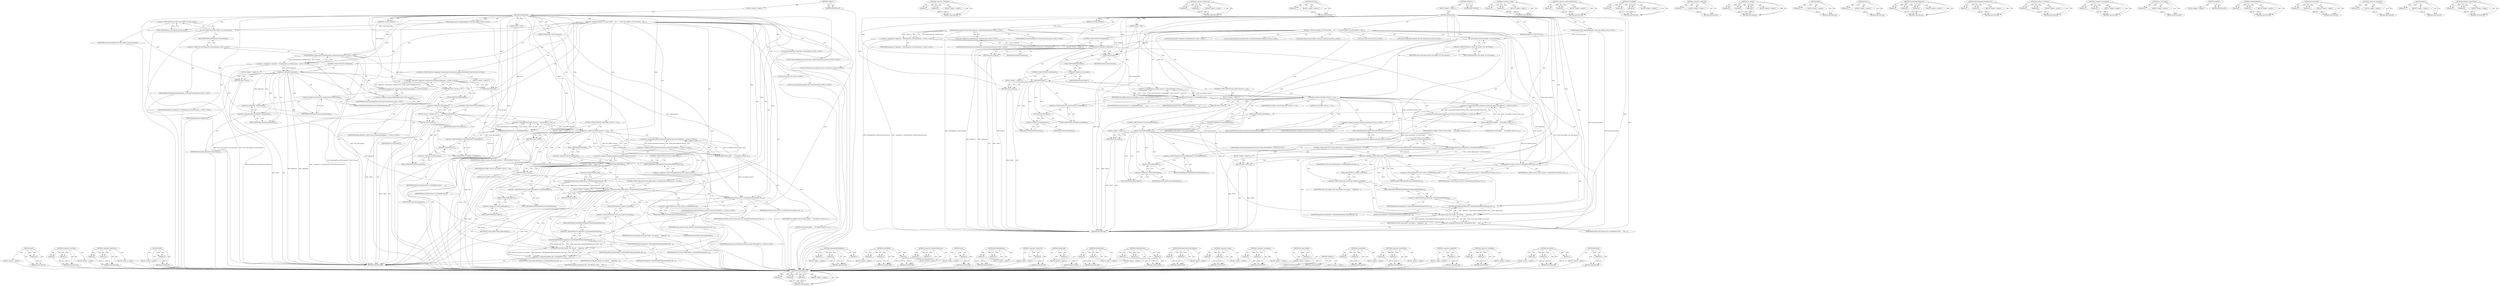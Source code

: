 digraph "functions" {
vulnerable_231 [label=<(METHOD,SetHostResource)>];
vulnerable_232 [label=<(PARAM,p1)>];
vulnerable_233 [label=<(PARAM,p2)>];
vulnerable_234 [label=<(PARAM,p3)>];
vulnerable_235 [label=<(BLOCK,&lt;empty&gt;,&lt;empty&gt;)>];
vulnerable_236 [label=<(METHOD_RETURN,ANY)>];
vulnerable_213 [label=<(METHOD,&lt;operator&gt;.notEquals)>];
vulnerable_214 [label=<(PARAM,p1)>];
vulnerable_215 [label=<(PARAM,p2)>];
vulnerable_216 [label=<(BLOCK,&lt;empty&gt;,&lt;empty&gt;)>];
vulnerable_217 [label=<(METHOD_RETURN,ANY)>];
vulnerable_166 [label=<(METHOD,&lt;operator&gt;.fieldAccess)>];
vulnerable_167 [label=<(PARAM,p1)>];
vulnerable_168 [label=<(PARAM,p2)>];
vulnerable_169 [label=<(BLOCK,&lt;empty&gt;,&lt;empty&gt;)>];
vulnerable_170 [label=<(METHOD_RETURN,ANY)>];
vulnerable_189 [label=<(METHOD,functions)>];
vulnerable_190 [label=<(PARAM,p1)>];
vulnerable_191 [label=<(BLOCK,&lt;empty&gt;,&lt;empty&gt;)>];
vulnerable_192 [label=<(METHOD_RETURN,ANY)>];
vulnerable_6 [label=<(METHOD,&lt;global&gt;)<SUB>1</SUB>>];
vulnerable_7 [label=<(BLOCK,&lt;empty&gt;,&lt;empty&gt;)<SUB>1</SUB>>];
vulnerable_8 [label=<(METHOD,OnMsgCreate)<SUB>1</SUB>>];
vulnerable_9 [label=<(PARAM,PP_Instance instance)<SUB>2</SUB>>];
vulnerable_10 [label=<(PARAM,uint32_t size)<SUB>3</SUB>>];
vulnerable_11 [label=<(PARAM,HostResource* result_resource)<SUB>4</SUB>>];
vulnerable_12 [label="<(PARAM,ppapi::proxy::SerializedHandle* result_shm_handle)<SUB>5</SUB>>"];
vulnerable_13 [label=<(BLOCK,{
  result_shm_handle-&gt;set_null_shmem();
   Hos...,{
  result_shm_handle-&gt;set_null_shmem();
   Hos...)<SUB>5</SUB>>];
vulnerable_14 [label=<(set_null_shmem,result_shm_handle-&gt;set_null_shmem())<SUB>6</SUB>>];
vulnerable_15 [label=<(&lt;operator&gt;.indirectFieldAccess,result_shm_handle-&gt;set_null_shmem)<SUB>6</SUB>>];
vulnerable_16 [label=<(IDENTIFIER,result_shm_handle,result_shm_handle-&gt;set_null_shmem())<SUB>6</SUB>>];
vulnerable_17 [label=<(FIELD_IDENTIFIER,set_null_shmem,set_null_shmem)<SUB>6</SUB>>];
vulnerable_18 [label="<(LOCAL,HostDispatcher* dispatcher: HostDispatcher*)<SUB>7</SUB>>"];
vulnerable_19 [label="<(&lt;operator&gt;.assignment,* dispatcher = HostDispatcher::GetForInstance(i...)<SUB>7</SUB>>"];
vulnerable_20 [label="<(IDENTIFIER,dispatcher,* dispatcher = HostDispatcher::GetForInstance(i...)<SUB>7</SUB>>"];
vulnerable_21 [label="<(HostDispatcher.GetForInstance,HostDispatcher::GetForInstance(instance))<SUB>7</SUB>>"];
vulnerable_22 [label="<(&lt;operator&gt;.fieldAccess,HostDispatcher::GetForInstance)<SUB>7</SUB>>"];
vulnerable_23 [label="<(IDENTIFIER,HostDispatcher,HostDispatcher::GetForInstance(instance))<SUB>7</SUB>>"];
vulnerable_24 [label=<(FIELD_IDENTIFIER,GetForInstance,GetForInstance)<SUB>7</SUB>>];
vulnerable_25 [label="<(IDENTIFIER,instance,HostDispatcher::GetForInstance(instance))<SUB>7</SUB>>"];
vulnerable_26 [label=<(CONTROL_STRUCTURE,IF,if (!dispatcher))<SUB>8</SUB>>];
vulnerable_27 [label=<(&lt;operator&gt;.logicalNot,!dispatcher)<SUB>8</SUB>>];
vulnerable_28 [label=<(IDENTIFIER,dispatcher,!dispatcher)<SUB>8</SUB>>];
vulnerable_29 [label=<(BLOCK,&lt;empty&gt;,&lt;empty&gt;)<SUB>9</SUB>>];
vulnerable_30 [label=<(RETURN,return;,return;)<SUB>9</SUB>>];
vulnerable_31 [label="<(LOCAL,thunk.EnterResourceCreation enter: thunk.EnterResourceCreation)<SUB>11</SUB>>"];
vulnerable_32 [label=<(enter,enter(instance))<SUB>11</SUB>>];
vulnerable_33 [label=<(IDENTIFIER,instance,enter(instance))<SUB>11</SUB>>];
vulnerable_34 [label=<(CONTROL_STRUCTURE,IF,if (enter.failed()))<SUB>12</SUB>>];
vulnerable_35 [label=<(failed,enter.failed())<SUB>12</SUB>>];
vulnerable_36 [label=<(&lt;operator&gt;.fieldAccess,enter.failed)<SUB>12</SUB>>];
vulnerable_37 [label=<(IDENTIFIER,enter,enter.failed())<SUB>12</SUB>>];
vulnerable_38 [label=<(FIELD_IDENTIFIER,failed,failed)<SUB>12</SUB>>];
vulnerable_39 [label=<(BLOCK,&lt;empty&gt;,&lt;empty&gt;)<SUB>13</SUB>>];
vulnerable_40 [label=<(RETURN,return;,return;)<SUB>13</SUB>>];
vulnerable_41 [label="<(LOCAL,PP_Resource local_buffer_resource: PP_Resource)<SUB>14</SUB>>"];
vulnerable_42 [label=<(&lt;operator&gt;.assignment,local_buffer_resource = enter.functions()-&gt;Crea...)<SUB>14</SUB>>];
vulnerable_43 [label=<(IDENTIFIER,local_buffer_resource,local_buffer_resource = enter.functions()-&gt;Crea...)<SUB>14</SUB>>];
vulnerable_44 [label=<(CreateBuffer,enter.functions()-&gt;CreateBuffer(instance,
     ...)<SUB>14</SUB>>];
vulnerable_45 [label=<(&lt;operator&gt;.indirectFieldAccess,enter.functions()-&gt;CreateBuffer)<SUB>14</SUB>>];
vulnerable_46 [label=<(functions,enter.functions())<SUB>14</SUB>>];
vulnerable_47 [label=<(&lt;operator&gt;.fieldAccess,enter.functions)<SUB>14</SUB>>];
vulnerable_48 [label=<(IDENTIFIER,enter,enter.functions())<SUB>14</SUB>>];
vulnerable_49 [label=<(FIELD_IDENTIFIER,functions,functions)<SUB>14</SUB>>];
vulnerable_50 [label=<(FIELD_IDENTIFIER,CreateBuffer,CreateBuffer)<SUB>14</SUB>>];
vulnerable_51 [label=<(IDENTIFIER,instance,enter.functions()-&gt;CreateBuffer(instance,
     ...)<SUB>14</SUB>>];
vulnerable_52 [label=<(IDENTIFIER,size,enter.functions()-&gt;CreateBuffer(instance,
     ...)<SUB>15</SUB>>];
vulnerable_53 [label=<(CONTROL_STRUCTURE,IF,if (local_buffer_resource == 0))<SUB>16</SUB>>];
vulnerable_54 [label=<(&lt;operator&gt;.equals,local_buffer_resource == 0)<SUB>16</SUB>>];
vulnerable_55 [label=<(IDENTIFIER,local_buffer_resource,local_buffer_resource == 0)<SUB>16</SUB>>];
vulnerable_56 [label=<(LITERAL,0,local_buffer_resource == 0)<SUB>16</SUB>>];
vulnerable_57 [label=<(BLOCK,&lt;empty&gt;,&lt;empty&gt;)<SUB>17</SUB>>];
vulnerable_58 [label=<(RETURN,return;,return;)<SUB>17</SUB>>];
vulnerable_59 [label="<(&lt;operator&gt;.greaterThan,thunk::EnterResourceNoLock&lt;thunk::PPB_BufferTru...)<SUB>19</SUB>>"];
vulnerable_60 [label="<(&lt;operator&gt;.lessThan,thunk::EnterResourceNoLock&lt;thunk::PPB_BufferTru...)<SUB>19</SUB>>"];
vulnerable_61 [label="<(&lt;operator&gt;.fieldAccess,thunk::EnterResourceNoLock)<SUB>19</SUB>>"];
vulnerable_62 [label="<(IDENTIFIER,thunk,thunk::EnterResourceNoLock&lt;thunk::PPB_BufferTru...)<SUB>19</SUB>>"];
vulnerable_63 [label=<(FIELD_IDENTIFIER,EnterResourceNoLock,EnterResourceNoLock)<SUB>19</SUB>>];
vulnerable_64 [label="<(&lt;operator&gt;.fieldAccess,thunk::PPB_BufferTrusted_API)<SUB>19</SUB>>"];
vulnerable_65 [label="<(IDENTIFIER,thunk,thunk::EnterResourceNoLock&lt;thunk::PPB_BufferTru...)<SUB>19</SUB>>"];
vulnerable_66 [label=<(FIELD_IDENTIFIER,PPB_BufferTrusted_API,PPB_BufferTrusted_API)<SUB>19</SUB>>];
vulnerable_67 [label=<(trusted_buffer,trusted_buffer(
      local_buffer_resource, fa...)<SUB>19</SUB>>];
vulnerable_68 [label=<(IDENTIFIER,local_buffer_resource,trusted_buffer(
      local_buffer_resource, fa...)<SUB>20</SUB>>];
vulnerable_69 [label=<(LITERAL,false,trusted_buffer(
      local_buffer_resource, fa...)<SUB>20</SUB>>];
vulnerable_70 [label=<(CONTROL_STRUCTURE,IF,if (trusted_buffer.failed()))<SUB>21</SUB>>];
vulnerable_71 [label=<(failed,trusted_buffer.failed())<SUB>21</SUB>>];
vulnerable_72 [label=<(&lt;operator&gt;.fieldAccess,trusted_buffer.failed)<SUB>21</SUB>>];
vulnerable_73 [label=<(IDENTIFIER,trusted_buffer,trusted_buffer.failed())<SUB>21</SUB>>];
vulnerable_74 [label=<(FIELD_IDENTIFIER,failed,failed)<SUB>21</SUB>>];
vulnerable_75 [label=<(BLOCK,&lt;empty&gt;,&lt;empty&gt;)<SUB>22</SUB>>];
vulnerable_76 [label=<(RETURN,return;,return;)<SUB>22</SUB>>];
vulnerable_77 [label="<(LOCAL,int local_fd: int)<SUB>23</SUB>>"];
vulnerable_78 [label=<(CONTROL_STRUCTURE,IF,if (trusted_buffer.object()-&gt;GetSharedMemory(&amp;local_fd) != PP_OK))<SUB>24</SUB>>];
vulnerable_79 [label=<(&lt;operator&gt;.notEquals,trusted_buffer.object()-&gt;GetSharedMemory(&amp;local...)<SUB>24</SUB>>];
vulnerable_80 [label=<(GetSharedMemory,trusted_buffer.object()-&gt;GetSharedMemory(&amp;local...)<SUB>24</SUB>>];
vulnerable_81 [label=<(&lt;operator&gt;.indirectFieldAccess,trusted_buffer.object()-&gt;GetSharedMemory)<SUB>24</SUB>>];
vulnerable_82 [label=<(object,trusted_buffer.object())<SUB>24</SUB>>];
vulnerable_83 [label=<(&lt;operator&gt;.fieldAccess,trusted_buffer.object)<SUB>24</SUB>>];
vulnerable_84 [label=<(IDENTIFIER,trusted_buffer,trusted_buffer.object())<SUB>24</SUB>>];
vulnerable_85 [label=<(FIELD_IDENTIFIER,object,object)<SUB>24</SUB>>];
vulnerable_86 [label=<(FIELD_IDENTIFIER,GetSharedMemory,GetSharedMemory)<SUB>24</SUB>>];
vulnerable_87 [label=<(&lt;operator&gt;.addressOf,&amp;local_fd)<SUB>24</SUB>>];
vulnerable_88 [label=<(IDENTIFIER,local_fd,trusted_buffer.object()-&gt;GetSharedMemory(&amp;local...)<SUB>24</SUB>>];
vulnerable_89 [label=<(IDENTIFIER,PP_OK,trusted_buffer.object()-&gt;GetSharedMemory(&amp;local...)<SUB>24</SUB>>];
vulnerable_90 [label=<(BLOCK,&lt;empty&gt;,&lt;empty&gt;)<SUB>25</SUB>>];
vulnerable_91 [label=<(RETURN,return;,return;)<SUB>25</SUB>>];
vulnerable_92 [label=<(SetHostResource,result_resource-&gt;SetHostResource(instance, loca...)<SUB>27</SUB>>];
vulnerable_93 [label=<(&lt;operator&gt;.indirectFieldAccess,result_resource-&gt;SetHostResource)<SUB>27</SUB>>];
vulnerable_94 [label=<(IDENTIFIER,result_resource,result_resource-&gt;SetHostResource(instance, loca...)<SUB>27</SUB>>];
vulnerable_95 [label=<(FIELD_IDENTIFIER,SetHostResource,SetHostResource)<SUB>27</SUB>>];
vulnerable_96 [label=<(IDENTIFIER,instance,result_resource-&gt;SetHostResource(instance, loca...)<SUB>27</SUB>>];
vulnerable_97 [label=<(IDENTIFIER,local_buffer_resource,result_resource-&gt;SetHostResource(instance, loca...)<SUB>27</SUB>>];
vulnerable_98 [label="<(LOCAL,base.PlatformFile platform_file: base.PlatformFile)<SUB>29</SUB>>"];
vulnerable_99 [label=<(&lt;operator&gt;.assignment,platform_file =
#if defined(OS_WIN)
      reint...)<SUB>29</SUB>>];
vulnerable_100 [label=<(IDENTIFIER,platform_file,platform_file =
#if defined(OS_WIN)
      reint...)<SUB>29</SUB>>];
vulnerable_101 [label=<(set_shmem,result_shm_handle-&gt;set_shmem(
      dispatcher-...)<SUB>37</SUB>>];
vulnerable_102 [label=<(&lt;operator&gt;.indirectFieldAccess,result_shm_handle-&gt;set_shmem)<SUB>37</SUB>>];
vulnerable_103 [label=<(IDENTIFIER,result_shm_handle,result_shm_handle-&gt;set_shmem(
      dispatcher-...)<SUB>37</SUB>>];
vulnerable_104 [label=<(FIELD_IDENTIFIER,set_shmem,set_shmem)<SUB>37</SUB>>];
vulnerable_105 [label=<(ShareHandleWithRemote,dispatcher-&gt;ShareHandleWithRemote(platform_file...)<SUB>38</SUB>>];
vulnerable_106 [label=<(&lt;operator&gt;.indirectFieldAccess,dispatcher-&gt;ShareHandleWithRemote)<SUB>38</SUB>>];
vulnerable_107 [label=<(IDENTIFIER,dispatcher,dispatcher-&gt;ShareHandleWithRemote(platform_file...)<SUB>38</SUB>>];
vulnerable_108 [label=<(FIELD_IDENTIFIER,ShareHandleWithRemote,ShareHandleWithRemote)<SUB>38</SUB>>];
vulnerable_109 [label=<(IDENTIFIER,platform_file,dispatcher-&gt;ShareHandleWithRemote(platform_file...)<SUB>38</SUB>>];
vulnerable_110 [label=<(LITERAL,false,dispatcher-&gt;ShareHandleWithRemote(platform_file...)<SUB>38</SUB>>];
vulnerable_111 [label=<(IDENTIFIER,size,result_shm_handle-&gt;set_shmem(
      dispatcher-...)<SUB>38</SUB>>];
vulnerable_112 [label=<(METHOD_RETURN,void)<SUB>1</SUB>>];
vulnerable_114 [label=<(METHOD_RETURN,ANY)<SUB>1</SUB>>];
vulnerable_193 [label=<(METHOD,&lt;operator&gt;.equals)>];
vulnerable_194 [label=<(PARAM,p1)>];
vulnerable_195 [label=<(PARAM,p2)>];
vulnerable_196 [label=<(BLOCK,&lt;empty&gt;,&lt;empty&gt;)>];
vulnerable_197 [label=<(METHOD_RETURN,ANY)>];
vulnerable_151 [label=<(METHOD,&lt;operator&gt;.indirectFieldAccess)>];
vulnerable_152 [label=<(PARAM,p1)>];
vulnerable_153 [label=<(PARAM,p2)>];
vulnerable_154 [label=<(BLOCK,&lt;empty&gt;,&lt;empty&gt;)>];
vulnerable_155 [label=<(METHOD_RETURN,ANY)>];
vulnerable_183 [label=<(METHOD,CreateBuffer)>];
vulnerable_184 [label=<(PARAM,p1)>];
vulnerable_185 [label=<(PARAM,p2)>];
vulnerable_186 [label=<(PARAM,p3)>];
vulnerable_187 [label=<(BLOCK,&lt;empty&gt;,&lt;empty&gt;)>];
vulnerable_188 [label=<(METHOD_RETURN,ANY)>];
vulnerable_227 [label=<(METHOD,&lt;operator&gt;.addressOf)>];
vulnerable_228 [label=<(PARAM,p1)>];
vulnerable_229 [label=<(BLOCK,&lt;empty&gt;,&lt;empty&gt;)>];
vulnerable_230 [label=<(METHOD_RETURN,ANY)>];
vulnerable_237 [label=<(METHOD,set_shmem)>];
vulnerable_238 [label=<(PARAM,p1)>];
vulnerable_239 [label=<(PARAM,p2)>];
vulnerable_240 [label=<(PARAM,p3)>];
vulnerable_241 [label=<(BLOCK,&lt;empty&gt;,&lt;empty&gt;)>];
vulnerable_242 [label=<(METHOD_RETURN,ANY)>];
vulnerable_179 [label=<(METHOD,failed)>];
vulnerable_180 [label=<(PARAM,p1)>];
vulnerable_181 [label=<(BLOCK,&lt;empty&gt;,&lt;empty&gt;)>];
vulnerable_182 [label=<(METHOD_RETURN,ANY)>];
vulnerable_175 [label=<(METHOD,enter)>];
vulnerable_176 [label=<(PARAM,p1)>];
vulnerable_177 [label=<(BLOCK,&lt;empty&gt;,&lt;empty&gt;)>];
vulnerable_178 [label=<(METHOD_RETURN,ANY)>];
vulnerable_243 [label=<(METHOD,ShareHandleWithRemote)>];
vulnerable_244 [label=<(PARAM,p1)>];
vulnerable_245 [label=<(PARAM,p2)>];
vulnerable_246 [label=<(PARAM,p3)>];
vulnerable_247 [label=<(BLOCK,&lt;empty&gt;,&lt;empty&gt;)>];
vulnerable_248 [label=<(METHOD_RETURN,ANY)>];
vulnerable_161 [label=<(METHOD,HostDispatcher.GetForInstance)>];
vulnerable_162 [label=<(PARAM,p1)>];
vulnerable_163 [label=<(PARAM,p2)>];
vulnerable_164 [label=<(BLOCK,&lt;empty&gt;,&lt;empty&gt;)>];
vulnerable_165 [label=<(METHOD_RETURN,ANY)>];
vulnerable_203 [label=<(METHOD,&lt;operator&gt;.lessThan)>];
vulnerable_204 [label=<(PARAM,p1)>];
vulnerable_205 [label=<(PARAM,p2)>];
vulnerable_206 [label=<(BLOCK,&lt;empty&gt;,&lt;empty&gt;)>];
vulnerable_207 [label=<(METHOD_RETURN,ANY)>];
vulnerable_156 [label=<(METHOD,&lt;operator&gt;.assignment)>];
vulnerable_157 [label=<(PARAM,p1)>];
vulnerable_158 [label=<(PARAM,p2)>];
vulnerable_159 [label=<(BLOCK,&lt;empty&gt;,&lt;empty&gt;)>];
vulnerable_160 [label=<(METHOD_RETURN,ANY)>];
vulnerable_147 [label=<(METHOD,set_null_shmem)>];
vulnerable_148 [label=<(PARAM,p1)>];
vulnerable_149 [label=<(BLOCK,&lt;empty&gt;,&lt;empty&gt;)>];
vulnerable_150 [label=<(METHOD_RETURN,ANY)>];
vulnerable_141 [label=<(METHOD,&lt;global&gt;)<SUB>1</SUB>>];
vulnerable_142 [label=<(BLOCK,&lt;empty&gt;,&lt;empty&gt;)>];
vulnerable_143 [label=<(METHOD_RETURN,ANY)>];
vulnerable_218 [label=<(METHOD,GetSharedMemory)>];
vulnerable_219 [label=<(PARAM,p1)>];
vulnerable_220 [label=<(PARAM,p2)>];
vulnerable_221 [label=<(BLOCK,&lt;empty&gt;,&lt;empty&gt;)>];
vulnerable_222 [label=<(METHOD_RETURN,ANY)>];
vulnerable_208 [label=<(METHOD,trusted_buffer)>];
vulnerable_209 [label=<(PARAM,p1)>];
vulnerable_210 [label=<(PARAM,p2)>];
vulnerable_211 [label=<(BLOCK,&lt;empty&gt;,&lt;empty&gt;)>];
vulnerable_212 [label=<(METHOD_RETURN,ANY)>];
vulnerable_171 [label=<(METHOD,&lt;operator&gt;.logicalNot)>];
vulnerable_172 [label=<(PARAM,p1)>];
vulnerable_173 [label=<(BLOCK,&lt;empty&gt;,&lt;empty&gt;)>];
vulnerable_174 [label=<(METHOD_RETURN,ANY)>];
vulnerable_223 [label=<(METHOD,object)>];
vulnerable_224 [label=<(PARAM,p1)>];
vulnerable_225 [label=<(BLOCK,&lt;empty&gt;,&lt;empty&gt;)>];
vulnerable_226 [label=<(METHOD_RETURN,ANY)>];
vulnerable_198 [label=<(METHOD,&lt;operator&gt;.greaterThan)>];
vulnerable_199 [label=<(PARAM,p1)>];
vulnerable_200 [label=<(PARAM,p2)>];
vulnerable_201 [label=<(BLOCK,&lt;empty&gt;,&lt;empty&gt;)>];
vulnerable_202 [label=<(METHOD_RETURN,ANY)>];
fixed_246 [label=<(METHOD,object)>];
fixed_247 [label=<(PARAM,p1)>];
fixed_248 [label=<(BLOCK,&lt;empty&gt;,&lt;empty&gt;)>];
fixed_249 [label=<(METHOD_RETURN,ANY)>];
fixed_226 [label=<(METHOD,&lt;operator&gt;.lessThan)>];
fixed_227 [label=<(PARAM,p1)>];
fixed_228 [label=<(PARAM,p2)>];
fixed_229 [label=<(BLOCK,&lt;empty&gt;,&lt;empty&gt;)>];
fixed_230 [label=<(METHOD_RETURN,ANY)>];
fixed_180 [label=<(METHOD,&lt;operator&gt;.fieldAccess)>];
fixed_181 [label=<(PARAM,p1)>];
fixed_182 [label=<(PARAM,p2)>];
fixed_183 [label=<(BLOCK,&lt;empty&gt;,&lt;empty&gt;)>];
fixed_184 [label=<(METHOD_RETURN,ANY)>];
fixed_202 [label=<(METHOD,failed)>];
fixed_203 [label=<(PARAM,p1)>];
fixed_204 [label=<(BLOCK,&lt;empty&gt;,&lt;empty&gt;)>];
fixed_205 [label=<(METHOD_RETURN,ANY)>];
fixed_6 [label=<(METHOD,&lt;global&gt;)<SUB>1</SUB>>];
fixed_7 [label=<(BLOCK,&lt;empty&gt;,&lt;empty&gt;)<SUB>1</SUB>>];
fixed_8 [label=<(METHOD,OnMsgCreate)<SUB>1</SUB>>];
fixed_9 [label=<(PARAM,PP_Instance instance)<SUB>2</SUB>>];
fixed_10 [label=<(PARAM,uint32_t size)<SUB>3</SUB>>];
fixed_11 [label=<(PARAM,HostResource* result_resource)<SUB>4</SUB>>];
fixed_12 [label="<(PARAM,ppapi::proxy::SerializedHandle* result_shm_handle)<SUB>5</SUB>>"];
fixed_13 [label=<(BLOCK,{
  result_shm_handle-&gt;set_null_shmem();
   Hos...,{
  result_shm_handle-&gt;set_null_shmem();
   Hos...)<SUB>5</SUB>>];
fixed_14 [label=<(set_null_shmem,result_shm_handle-&gt;set_null_shmem())<SUB>6</SUB>>];
fixed_15 [label=<(&lt;operator&gt;.indirectFieldAccess,result_shm_handle-&gt;set_null_shmem)<SUB>6</SUB>>];
fixed_16 [label=<(IDENTIFIER,result_shm_handle,result_shm_handle-&gt;set_null_shmem())<SUB>6</SUB>>];
fixed_17 [label=<(FIELD_IDENTIFIER,set_null_shmem,set_null_shmem)<SUB>6</SUB>>];
fixed_18 [label="<(LOCAL,HostDispatcher* dispatcher: HostDispatcher*)<SUB>7</SUB>>"];
fixed_19 [label="<(&lt;operator&gt;.assignment,* dispatcher = HostDispatcher::GetForInstance(i...)<SUB>7</SUB>>"];
fixed_20 [label="<(IDENTIFIER,dispatcher,* dispatcher = HostDispatcher::GetForInstance(i...)<SUB>7</SUB>>"];
fixed_21 [label="<(HostDispatcher.GetForInstance,HostDispatcher::GetForInstance(instance))<SUB>7</SUB>>"];
fixed_22 [label="<(&lt;operator&gt;.fieldAccess,HostDispatcher::GetForInstance)<SUB>7</SUB>>"];
fixed_23 [label="<(IDENTIFIER,HostDispatcher,HostDispatcher::GetForInstance(instance))<SUB>7</SUB>>"];
fixed_24 [label=<(FIELD_IDENTIFIER,GetForInstance,GetForInstance)<SUB>7</SUB>>];
fixed_25 [label="<(IDENTIFIER,instance,HostDispatcher::GetForInstance(instance))<SUB>7</SUB>>"];
fixed_26 [label=<(CONTROL_STRUCTURE,IF,if (!dispatcher))<SUB>8</SUB>>];
fixed_27 [label=<(&lt;operator&gt;.logicalNot,!dispatcher)<SUB>8</SUB>>];
fixed_28 [label=<(IDENTIFIER,dispatcher,!dispatcher)<SUB>8</SUB>>];
fixed_29 [label=<(BLOCK,&lt;empty&gt;,&lt;empty&gt;)<SUB>9</SUB>>];
fixed_30 [label=<(RETURN,return;,return;)<SUB>9</SUB>>];
fixed_31 [label="<(CONTROL_STRUCTURE,IF,if (!dispatcher-&gt;permissions().HasPermission(ppapi::PERMISSION_DEV)))<SUB>10</SUB>>"];
fixed_32 [label="<(&lt;operator&gt;.logicalNot,!dispatcher-&gt;permissions().HasPermission(ppapi:...)<SUB>10</SUB>>"];
fixed_33 [label="<(HasPermission,dispatcher-&gt;permissions().HasPermission(ppapi::...)<SUB>10</SUB>>"];
fixed_34 [label=<(&lt;operator&gt;.fieldAccess,dispatcher-&gt;permissions().HasPermission)<SUB>10</SUB>>];
fixed_35 [label=<(permissions,dispatcher-&gt;permissions())<SUB>10</SUB>>];
fixed_36 [label=<(&lt;operator&gt;.indirectFieldAccess,dispatcher-&gt;permissions)<SUB>10</SUB>>];
fixed_37 [label=<(IDENTIFIER,dispatcher,dispatcher-&gt;permissions())<SUB>10</SUB>>];
fixed_38 [label=<(FIELD_IDENTIFIER,permissions,permissions)<SUB>10</SUB>>];
fixed_39 [label=<(FIELD_IDENTIFIER,HasPermission,HasPermission)<SUB>10</SUB>>];
fixed_40 [label="<(&lt;operator&gt;.fieldAccess,ppapi::PERMISSION_DEV)<SUB>10</SUB>>"];
fixed_41 [label="<(IDENTIFIER,ppapi,dispatcher-&gt;permissions().HasPermission(ppapi::...)<SUB>10</SUB>>"];
fixed_42 [label=<(FIELD_IDENTIFIER,PERMISSION_DEV,PERMISSION_DEV)<SUB>10</SUB>>];
fixed_43 [label=<(BLOCK,&lt;empty&gt;,&lt;empty&gt;)<SUB>11</SUB>>];
fixed_44 [label=<(RETURN,return;,return;)<SUB>11</SUB>>];
fixed_45 [label="<(LOCAL,thunk.EnterResourceCreation enter: thunk.EnterResourceCreation)<SUB>13</SUB>>"];
fixed_46 [label=<(enter,enter(instance))<SUB>13</SUB>>];
fixed_47 [label=<(IDENTIFIER,instance,enter(instance))<SUB>13</SUB>>];
fixed_48 [label=<(CONTROL_STRUCTURE,IF,if (enter.failed()))<SUB>14</SUB>>];
fixed_49 [label=<(failed,enter.failed())<SUB>14</SUB>>];
fixed_50 [label=<(&lt;operator&gt;.fieldAccess,enter.failed)<SUB>14</SUB>>];
fixed_51 [label=<(IDENTIFIER,enter,enter.failed())<SUB>14</SUB>>];
fixed_52 [label=<(FIELD_IDENTIFIER,failed,failed)<SUB>14</SUB>>];
fixed_53 [label=<(BLOCK,&lt;empty&gt;,&lt;empty&gt;)<SUB>15</SUB>>];
fixed_54 [label=<(RETURN,return;,return;)<SUB>15</SUB>>];
fixed_55 [label="<(LOCAL,PP_Resource local_buffer_resource: PP_Resource)<SUB>16</SUB>>"];
fixed_56 [label=<(&lt;operator&gt;.assignment,local_buffer_resource = enter.functions()-&gt;Crea...)<SUB>16</SUB>>];
fixed_57 [label=<(IDENTIFIER,local_buffer_resource,local_buffer_resource = enter.functions()-&gt;Crea...)<SUB>16</SUB>>];
fixed_58 [label=<(CreateBuffer,enter.functions()-&gt;CreateBuffer(instance,
     ...)<SUB>16</SUB>>];
fixed_59 [label=<(&lt;operator&gt;.indirectFieldAccess,enter.functions()-&gt;CreateBuffer)<SUB>16</SUB>>];
fixed_60 [label=<(functions,enter.functions())<SUB>16</SUB>>];
fixed_61 [label=<(&lt;operator&gt;.fieldAccess,enter.functions)<SUB>16</SUB>>];
fixed_62 [label=<(IDENTIFIER,enter,enter.functions())<SUB>16</SUB>>];
fixed_63 [label=<(FIELD_IDENTIFIER,functions,functions)<SUB>16</SUB>>];
fixed_64 [label=<(FIELD_IDENTIFIER,CreateBuffer,CreateBuffer)<SUB>16</SUB>>];
fixed_65 [label=<(IDENTIFIER,instance,enter.functions()-&gt;CreateBuffer(instance,
     ...)<SUB>16</SUB>>];
fixed_66 [label=<(IDENTIFIER,size,enter.functions()-&gt;CreateBuffer(instance,
     ...)<SUB>17</SUB>>];
fixed_67 [label=<(CONTROL_STRUCTURE,IF,if (local_buffer_resource == 0))<SUB>18</SUB>>];
fixed_68 [label=<(&lt;operator&gt;.equals,local_buffer_resource == 0)<SUB>18</SUB>>];
fixed_69 [label=<(IDENTIFIER,local_buffer_resource,local_buffer_resource == 0)<SUB>18</SUB>>];
fixed_70 [label=<(LITERAL,0,local_buffer_resource == 0)<SUB>18</SUB>>];
fixed_71 [label=<(BLOCK,&lt;empty&gt;,&lt;empty&gt;)<SUB>19</SUB>>];
fixed_72 [label=<(RETURN,return;,return;)<SUB>19</SUB>>];
fixed_73 [label="<(&lt;operator&gt;.greaterThan,thunk::EnterResourceNoLock&lt;thunk::PPB_BufferTru...)<SUB>21</SUB>>"];
fixed_74 [label="<(&lt;operator&gt;.lessThan,thunk::EnterResourceNoLock&lt;thunk::PPB_BufferTru...)<SUB>21</SUB>>"];
fixed_75 [label="<(&lt;operator&gt;.fieldAccess,thunk::EnterResourceNoLock)<SUB>21</SUB>>"];
fixed_76 [label="<(IDENTIFIER,thunk,thunk::EnterResourceNoLock&lt;thunk::PPB_BufferTru...)<SUB>21</SUB>>"];
fixed_77 [label=<(FIELD_IDENTIFIER,EnterResourceNoLock,EnterResourceNoLock)<SUB>21</SUB>>];
fixed_78 [label="<(&lt;operator&gt;.fieldAccess,thunk::PPB_BufferTrusted_API)<SUB>21</SUB>>"];
fixed_79 [label="<(IDENTIFIER,thunk,thunk::EnterResourceNoLock&lt;thunk::PPB_BufferTru...)<SUB>21</SUB>>"];
fixed_80 [label=<(FIELD_IDENTIFIER,PPB_BufferTrusted_API,PPB_BufferTrusted_API)<SUB>21</SUB>>];
fixed_81 [label=<(trusted_buffer,trusted_buffer(
      local_buffer_resource, fa...)<SUB>21</SUB>>];
fixed_82 [label=<(IDENTIFIER,local_buffer_resource,trusted_buffer(
      local_buffer_resource, fa...)<SUB>22</SUB>>];
fixed_83 [label=<(LITERAL,false,trusted_buffer(
      local_buffer_resource, fa...)<SUB>22</SUB>>];
fixed_84 [label=<(CONTROL_STRUCTURE,IF,if (trusted_buffer.failed()))<SUB>23</SUB>>];
fixed_85 [label=<(failed,trusted_buffer.failed())<SUB>23</SUB>>];
fixed_86 [label=<(&lt;operator&gt;.fieldAccess,trusted_buffer.failed)<SUB>23</SUB>>];
fixed_87 [label=<(IDENTIFIER,trusted_buffer,trusted_buffer.failed())<SUB>23</SUB>>];
fixed_88 [label=<(FIELD_IDENTIFIER,failed,failed)<SUB>23</SUB>>];
fixed_89 [label=<(BLOCK,&lt;empty&gt;,&lt;empty&gt;)<SUB>24</SUB>>];
fixed_90 [label=<(RETURN,return;,return;)<SUB>24</SUB>>];
fixed_91 [label="<(LOCAL,int local_fd: int)<SUB>25</SUB>>"];
fixed_92 [label=<(CONTROL_STRUCTURE,IF,if (trusted_buffer.object()-&gt;GetSharedMemory(&amp;local_fd) != PP_OK))<SUB>26</SUB>>];
fixed_93 [label=<(&lt;operator&gt;.notEquals,trusted_buffer.object()-&gt;GetSharedMemory(&amp;local...)<SUB>26</SUB>>];
fixed_94 [label=<(GetSharedMemory,trusted_buffer.object()-&gt;GetSharedMemory(&amp;local...)<SUB>26</SUB>>];
fixed_95 [label=<(&lt;operator&gt;.indirectFieldAccess,trusted_buffer.object()-&gt;GetSharedMemory)<SUB>26</SUB>>];
fixed_96 [label=<(object,trusted_buffer.object())<SUB>26</SUB>>];
fixed_97 [label=<(&lt;operator&gt;.fieldAccess,trusted_buffer.object)<SUB>26</SUB>>];
fixed_98 [label=<(IDENTIFIER,trusted_buffer,trusted_buffer.object())<SUB>26</SUB>>];
fixed_99 [label=<(FIELD_IDENTIFIER,object,object)<SUB>26</SUB>>];
fixed_100 [label=<(FIELD_IDENTIFIER,GetSharedMemory,GetSharedMemory)<SUB>26</SUB>>];
fixed_101 [label=<(&lt;operator&gt;.addressOf,&amp;local_fd)<SUB>26</SUB>>];
fixed_102 [label=<(IDENTIFIER,local_fd,trusted_buffer.object()-&gt;GetSharedMemory(&amp;local...)<SUB>26</SUB>>];
fixed_103 [label=<(IDENTIFIER,PP_OK,trusted_buffer.object()-&gt;GetSharedMemory(&amp;local...)<SUB>26</SUB>>];
fixed_104 [label=<(BLOCK,&lt;empty&gt;,&lt;empty&gt;)<SUB>27</SUB>>];
fixed_105 [label=<(RETURN,return;,return;)<SUB>27</SUB>>];
fixed_106 [label=<(SetHostResource,result_resource-&gt;SetHostResource(instance, loca...)<SUB>29</SUB>>];
fixed_107 [label=<(&lt;operator&gt;.indirectFieldAccess,result_resource-&gt;SetHostResource)<SUB>29</SUB>>];
fixed_108 [label=<(IDENTIFIER,result_resource,result_resource-&gt;SetHostResource(instance, loca...)<SUB>29</SUB>>];
fixed_109 [label=<(FIELD_IDENTIFIER,SetHostResource,SetHostResource)<SUB>29</SUB>>];
fixed_110 [label=<(IDENTIFIER,instance,result_resource-&gt;SetHostResource(instance, loca...)<SUB>29</SUB>>];
fixed_111 [label=<(IDENTIFIER,local_buffer_resource,result_resource-&gt;SetHostResource(instance, loca...)<SUB>29</SUB>>];
fixed_112 [label="<(LOCAL,base.PlatformFile platform_file: base.PlatformFile)<SUB>31</SUB>>"];
fixed_113 [label=<(&lt;operator&gt;.assignment,platform_file =
#if defined(OS_WIN)
      reint...)<SUB>31</SUB>>];
fixed_114 [label=<(IDENTIFIER,platform_file,platform_file =
#if defined(OS_WIN)
      reint...)<SUB>31</SUB>>];
fixed_115 [label=<(set_shmem,result_shm_handle-&gt;set_shmem(
      dispatcher-...)<SUB>39</SUB>>];
fixed_116 [label=<(&lt;operator&gt;.indirectFieldAccess,result_shm_handle-&gt;set_shmem)<SUB>39</SUB>>];
fixed_117 [label=<(IDENTIFIER,result_shm_handle,result_shm_handle-&gt;set_shmem(
      dispatcher-...)<SUB>39</SUB>>];
fixed_118 [label=<(FIELD_IDENTIFIER,set_shmem,set_shmem)<SUB>39</SUB>>];
fixed_119 [label=<(ShareHandleWithRemote,dispatcher-&gt;ShareHandleWithRemote(platform_file...)<SUB>40</SUB>>];
fixed_120 [label=<(&lt;operator&gt;.indirectFieldAccess,dispatcher-&gt;ShareHandleWithRemote)<SUB>40</SUB>>];
fixed_121 [label=<(IDENTIFIER,dispatcher,dispatcher-&gt;ShareHandleWithRemote(platform_file...)<SUB>40</SUB>>];
fixed_122 [label=<(FIELD_IDENTIFIER,ShareHandleWithRemote,ShareHandleWithRemote)<SUB>40</SUB>>];
fixed_123 [label=<(IDENTIFIER,platform_file,dispatcher-&gt;ShareHandleWithRemote(platform_file...)<SUB>40</SUB>>];
fixed_124 [label=<(LITERAL,false,dispatcher-&gt;ShareHandleWithRemote(platform_file...)<SUB>40</SUB>>];
fixed_125 [label=<(IDENTIFIER,size,result_shm_handle-&gt;set_shmem(
      dispatcher-...)<SUB>40</SUB>>];
fixed_126 [label=<(METHOD_RETURN,void)<SUB>1</SUB>>];
fixed_128 [label=<(METHOD_RETURN,ANY)<SUB>1</SUB>>];
fixed_266 [label=<(METHOD,ShareHandleWithRemote)>];
fixed_267 [label=<(PARAM,p1)>];
fixed_268 [label=<(PARAM,p2)>];
fixed_269 [label=<(PARAM,p3)>];
fixed_270 [label=<(BLOCK,&lt;empty&gt;,&lt;empty&gt;)>];
fixed_271 [label=<(METHOD_RETURN,ANY)>];
fixed_206 [label=<(METHOD,CreateBuffer)>];
fixed_207 [label=<(PARAM,p1)>];
fixed_208 [label=<(PARAM,p2)>];
fixed_209 [label=<(PARAM,p3)>];
fixed_210 [label=<(BLOCK,&lt;empty&gt;,&lt;empty&gt;)>];
fixed_211 [label=<(METHOD_RETURN,ANY)>];
fixed_165 [label=<(METHOD,&lt;operator&gt;.indirectFieldAccess)>];
fixed_166 [label=<(PARAM,p1)>];
fixed_167 [label=<(PARAM,p2)>];
fixed_168 [label=<(BLOCK,&lt;empty&gt;,&lt;empty&gt;)>];
fixed_169 [label=<(METHOD_RETURN,ANY)>];
fixed_198 [label=<(METHOD,enter)>];
fixed_199 [label=<(PARAM,p1)>];
fixed_200 [label=<(BLOCK,&lt;empty&gt;,&lt;empty&gt;)>];
fixed_201 [label=<(METHOD_RETURN,ANY)>];
fixed_241 [label=<(METHOD,GetSharedMemory)>];
fixed_242 [label=<(PARAM,p1)>];
fixed_243 [label=<(PARAM,p2)>];
fixed_244 [label=<(BLOCK,&lt;empty&gt;,&lt;empty&gt;)>];
fixed_245 [label=<(METHOD_RETURN,ANY)>];
fixed_250 [label=<(METHOD,&lt;operator&gt;.addressOf)>];
fixed_251 [label=<(PARAM,p1)>];
fixed_252 [label=<(BLOCK,&lt;empty&gt;,&lt;empty&gt;)>];
fixed_253 [label=<(METHOD_RETURN,ANY)>];
fixed_194 [label=<(METHOD,permissions)>];
fixed_195 [label=<(PARAM,p1)>];
fixed_196 [label=<(BLOCK,&lt;empty&gt;,&lt;empty&gt;)>];
fixed_197 [label=<(METHOD_RETURN,ANY)>];
fixed_189 [label=<(METHOD,HasPermission)>];
fixed_190 [label=<(PARAM,p1)>];
fixed_191 [label=<(PARAM,p2)>];
fixed_192 [label=<(BLOCK,&lt;empty&gt;,&lt;empty&gt;)>];
fixed_193 [label=<(METHOD_RETURN,ANY)>];
fixed_254 [label=<(METHOD,SetHostResource)>];
fixed_255 [label=<(PARAM,p1)>];
fixed_256 [label=<(PARAM,p2)>];
fixed_257 [label=<(PARAM,p3)>];
fixed_258 [label=<(BLOCK,&lt;empty&gt;,&lt;empty&gt;)>];
fixed_259 [label=<(METHOD_RETURN,ANY)>];
fixed_175 [label=<(METHOD,HostDispatcher.GetForInstance)>];
fixed_176 [label=<(PARAM,p1)>];
fixed_177 [label=<(PARAM,p2)>];
fixed_178 [label=<(BLOCK,&lt;empty&gt;,&lt;empty&gt;)>];
fixed_179 [label=<(METHOD_RETURN,ANY)>];
fixed_216 [label=<(METHOD,&lt;operator&gt;.equals)>];
fixed_217 [label=<(PARAM,p1)>];
fixed_218 [label=<(PARAM,p2)>];
fixed_219 [label=<(BLOCK,&lt;empty&gt;,&lt;empty&gt;)>];
fixed_220 [label=<(METHOD_RETURN,ANY)>];
fixed_170 [label=<(METHOD,&lt;operator&gt;.assignment)>];
fixed_171 [label=<(PARAM,p1)>];
fixed_172 [label=<(PARAM,p2)>];
fixed_173 [label=<(BLOCK,&lt;empty&gt;,&lt;empty&gt;)>];
fixed_174 [label=<(METHOD_RETURN,ANY)>];
fixed_161 [label=<(METHOD,set_null_shmem)>];
fixed_162 [label=<(PARAM,p1)>];
fixed_163 [label=<(BLOCK,&lt;empty&gt;,&lt;empty&gt;)>];
fixed_164 [label=<(METHOD_RETURN,ANY)>];
fixed_155 [label=<(METHOD,&lt;global&gt;)<SUB>1</SUB>>];
fixed_156 [label=<(BLOCK,&lt;empty&gt;,&lt;empty&gt;)>];
fixed_157 [label=<(METHOD_RETURN,ANY)>];
fixed_231 [label=<(METHOD,trusted_buffer)>];
fixed_232 [label=<(PARAM,p1)>];
fixed_233 [label=<(PARAM,p2)>];
fixed_234 [label=<(BLOCK,&lt;empty&gt;,&lt;empty&gt;)>];
fixed_235 [label=<(METHOD_RETURN,ANY)>];
fixed_221 [label=<(METHOD,&lt;operator&gt;.greaterThan)>];
fixed_222 [label=<(PARAM,p1)>];
fixed_223 [label=<(PARAM,p2)>];
fixed_224 [label=<(BLOCK,&lt;empty&gt;,&lt;empty&gt;)>];
fixed_225 [label=<(METHOD_RETURN,ANY)>];
fixed_185 [label=<(METHOD,&lt;operator&gt;.logicalNot)>];
fixed_186 [label=<(PARAM,p1)>];
fixed_187 [label=<(BLOCK,&lt;empty&gt;,&lt;empty&gt;)>];
fixed_188 [label=<(METHOD_RETURN,ANY)>];
fixed_236 [label=<(METHOD,&lt;operator&gt;.notEquals)>];
fixed_237 [label=<(PARAM,p1)>];
fixed_238 [label=<(PARAM,p2)>];
fixed_239 [label=<(BLOCK,&lt;empty&gt;,&lt;empty&gt;)>];
fixed_240 [label=<(METHOD_RETURN,ANY)>];
fixed_260 [label=<(METHOD,set_shmem)>];
fixed_261 [label=<(PARAM,p1)>];
fixed_262 [label=<(PARAM,p2)>];
fixed_263 [label=<(PARAM,p3)>];
fixed_264 [label=<(BLOCK,&lt;empty&gt;,&lt;empty&gt;)>];
fixed_265 [label=<(METHOD_RETURN,ANY)>];
fixed_212 [label=<(METHOD,functions)>];
fixed_213 [label=<(PARAM,p1)>];
fixed_214 [label=<(BLOCK,&lt;empty&gt;,&lt;empty&gt;)>];
fixed_215 [label=<(METHOD_RETURN,ANY)>];
vulnerable_231 -> vulnerable_232  [key=0, label="AST: "];
vulnerable_231 -> vulnerable_232  [key=1, label="DDG: "];
vulnerable_231 -> vulnerable_235  [key=0, label="AST: "];
vulnerable_231 -> vulnerable_233  [key=0, label="AST: "];
vulnerable_231 -> vulnerable_233  [key=1, label="DDG: "];
vulnerable_231 -> vulnerable_236  [key=0, label="AST: "];
vulnerable_231 -> vulnerable_236  [key=1, label="CFG: "];
vulnerable_231 -> vulnerable_234  [key=0, label="AST: "];
vulnerable_231 -> vulnerable_234  [key=1, label="DDG: "];
vulnerable_232 -> vulnerable_236  [key=0, label="DDG: p1"];
vulnerable_233 -> vulnerable_236  [key=0, label="DDG: p2"];
vulnerable_234 -> vulnerable_236  [key=0, label="DDG: p3"];
vulnerable_213 -> vulnerable_214  [key=0, label="AST: "];
vulnerable_213 -> vulnerable_214  [key=1, label="DDG: "];
vulnerable_213 -> vulnerable_216  [key=0, label="AST: "];
vulnerable_213 -> vulnerable_215  [key=0, label="AST: "];
vulnerable_213 -> vulnerable_215  [key=1, label="DDG: "];
vulnerable_213 -> vulnerable_217  [key=0, label="AST: "];
vulnerable_213 -> vulnerable_217  [key=1, label="CFG: "];
vulnerable_214 -> vulnerable_217  [key=0, label="DDG: p1"];
vulnerable_215 -> vulnerable_217  [key=0, label="DDG: p2"];
vulnerable_166 -> vulnerable_167  [key=0, label="AST: "];
vulnerable_166 -> vulnerable_167  [key=1, label="DDG: "];
vulnerable_166 -> vulnerable_169  [key=0, label="AST: "];
vulnerable_166 -> vulnerable_168  [key=0, label="AST: "];
vulnerable_166 -> vulnerable_168  [key=1, label="DDG: "];
vulnerable_166 -> vulnerable_170  [key=0, label="AST: "];
vulnerable_166 -> vulnerable_170  [key=1, label="CFG: "];
vulnerable_167 -> vulnerable_170  [key=0, label="DDG: p1"];
vulnerable_168 -> vulnerable_170  [key=0, label="DDG: p2"];
vulnerable_189 -> vulnerable_190  [key=0, label="AST: "];
vulnerable_189 -> vulnerable_190  [key=1, label="DDG: "];
vulnerable_189 -> vulnerable_191  [key=0, label="AST: "];
vulnerable_189 -> vulnerable_192  [key=0, label="AST: "];
vulnerable_189 -> vulnerable_192  [key=1, label="CFG: "];
vulnerable_190 -> vulnerable_192  [key=0, label="DDG: p1"];
vulnerable_6 -> vulnerable_7  [key=0, label="AST: "];
vulnerable_6 -> vulnerable_114  [key=0, label="AST: "];
vulnerable_6 -> vulnerable_114  [key=1, label="CFG: "];
vulnerable_7 -> vulnerable_8  [key=0, label="AST: "];
vulnerable_8 -> vulnerable_9  [key=0, label="AST: "];
vulnerable_8 -> vulnerable_9  [key=1, label="DDG: "];
vulnerable_8 -> vulnerable_10  [key=0, label="AST: "];
vulnerable_8 -> vulnerable_10  [key=1, label="DDG: "];
vulnerable_8 -> vulnerable_11  [key=0, label="AST: "];
vulnerable_8 -> vulnerable_11  [key=1, label="DDG: "];
vulnerable_8 -> vulnerable_12  [key=0, label="AST: "];
vulnerable_8 -> vulnerable_12  [key=1, label="DDG: "];
vulnerable_8 -> vulnerable_13  [key=0, label="AST: "];
vulnerable_8 -> vulnerable_112  [key=0, label="AST: "];
vulnerable_8 -> vulnerable_17  [key=0, label="CFG: "];
vulnerable_8 -> vulnerable_32  [key=0, label="DDG: "];
vulnerable_8 -> vulnerable_92  [key=0, label="DDG: "];
vulnerable_8 -> vulnerable_21  [key=0, label="DDG: "];
vulnerable_8 -> vulnerable_27  [key=0, label="DDG: "];
vulnerable_8 -> vulnerable_30  [key=0, label="DDG: "];
vulnerable_8 -> vulnerable_40  [key=0, label="DDG: "];
vulnerable_8 -> vulnerable_44  [key=0, label="DDG: "];
vulnerable_8 -> vulnerable_54  [key=0, label="DDG: "];
vulnerable_8 -> vulnerable_58  [key=0, label="DDG: "];
vulnerable_8 -> vulnerable_67  [key=0, label="DDG: "];
vulnerable_8 -> vulnerable_76  [key=0, label="DDG: "];
vulnerable_8 -> vulnerable_79  [key=0, label="DDG: "];
vulnerable_8 -> vulnerable_91  [key=0, label="DDG: "];
vulnerable_8 -> vulnerable_101  [key=0, label="DDG: "];
vulnerable_8 -> vulnerable_80  [key=0, label="DDG: "];
vulnerable_8 -> vulnerable_105  [key=0, label="DDG: "];
vulnerable_9 -> vulnerable_21  [key=0, label="DDG: instance"];
vulnerable_10 -> vulnerable_112  [key=0, label="DDG: size"];
vulnerable_10 -> vulnerable_44  [key=0, label="DDG: size"];
vulnerable_11 -> vulnerable_112  [key=0, label="DDG: result_resource"];
vulnerable_11 -> vulnerable_92  [key=0, label="DDG: result_resource"];
vulnerable_12 -> vulnerable_112  [key=0, label="DDG: result_shm_handle"];
vulnerable_12 -> vulnerable_14  [key=0, label="DDG: result_shm_handle"];
vulnerable_12 -> vulnerable_101  [key=0, label="DDG: result_shm_handle"];
vulnerable_13 -> vulnerable_14  [key=0, label="AST: "];
vulnerable_13 -> vulnerable_18  [key=0, label="AST: "];
vulnerable_13 -> vulnerable_19  [key=0, label="AST: "];
vulnerable_13 -> vulnerable_26  [key=0, label="AST: "];
vulnerable_13 -> vulnerable_31  [key=0, label="AST: "];
vulnerable_13 -> vulnerable_32  [key=0, label="AST: "];
vulnerable_13 -> vulnerable_34  [key=0, label="AST: "];
vulnerable_13 -> vulnerable_41  [key=0, label="AST: "];
vulnerable_13 -> vulnerable_42  [key=0, label="AST: "];
vulnerable_13 -> vulnerable_53  [key=0, label="AST: "];
vulnerable_13 -> vulnerable_59  [key=0, label="AST: "];
vulnerable_13 -> vulnerable_70  [key=0, label="AST: "];
vulnerable_13 -> vulnerable_77  [key=0, label="AST: "];
vulnerable_13 -> vulnerable_78  [key=0, label="AST: "];
vulnerable_13 -> vulnerable_92  [key=0, label="AST: "];
vulnerable_13 -> vulnerable_98  [key=0, label="AST: "];
vulnerable_13 -> vulnerable_99  [key=0, label="AST: "];
vulnerable_14 -> vulnerable_15  [key=0, label="AST: "];
vulnerable_14 -> vulnerable_24  [key=0, label="CFG: "];
vulnerable_14 -> vulnerable_112  [key=0, label="DDG: result_shm_handle-&gt;set_null_shmem"];
vulnerable_14 -> vulnerable_112  [key=1, label="DDG: result_shm_handle-&gt;set_null_shmem()"];
vulnerable_15 -> vulnerable_16  [key=0, label="AST: "];
vulnerable_15 -> vulnerable_17  [key=0, label="AST: "];
vulnerable_15 -> vulnerable_14  [key=0, label="CFG: "];
vulnerable_17 -> vulnerable_15  [key=0, label="CFG: "];
vulnerable_19 -> vulnerable_20  [key=0, label="AST: "];
vulnerable_19 -> vulnerable_21  [key=0, label="AST: "];
vulnerable_19 -> vulnerable_27  [key=0, label="CFG: "];
vulnerable_19 -> vulnerable_27  [key=1, label="DDG: dispatcher"];
vulnerable_19 -> vulnerable_112  [key=0, label="DDG: HostDispatcher::GetForInstance(instance)"];
vulnerable_19 -> vulnerable_112  [key=1, label="DDG: * dispatcher = HostDispatcher::GetForInstance(instance)"];
vulnerable_21 -> vulnerable_22  [key=0, label="AST: "];
vulnerable_21 -> vulnerable_25  [key=0, label="AST: "];
vulnerable_21 -> vulnerable_19  [key=0, label="CFG: "];
vulnerable_21 -> vulnerable_19  [key=1, label="DDG: HostDispatcher::GetForInstance"];
vulnerable_21 -> vulnerable_19  [key=2, label="DDG: instance"];
vulnerable_21 -> vulnerable_112  [key=0, label="DDG: HostDispatcher::GetForInstance"];
vulnerable_21 -> vulnerable_112  [key=1, label="DDG: instance"];
vulnerable_21 -> vulnerable_32  [key=0, label="DDG: instance"];
vulnerable_22 -> vulnerable_23  [key=0, label="AST: "];
vulnerable_22 -> vulnerable_24  [key=0, label="AST: "];
vulnerable_22 -> vulnerable_21  [key=0, label="CFG: "];
vulnerable_24 -> vulnerable_22  [key=0, label="CFG: "];
vulnerable_26 -> vulnerable_27  [key=0, label="AST: "];
vulnerable_26 -> vulnerable_29  [key=0, label="AST: "];
vulnerable_27 -> vulnerable_28  [key=0, label="AST: "];
vulnerable_27 -> vulnerable_30  [key=0, label="CFG: "];
vulnerable_27 -> vulnerable_30  [key=1, label="CDG: "];
vulnerable_27 -> vulnerable_32  [key=0, label="CFG: "];
vulnerable_27 -> vulnerable_32  [key=1, label="CDG: "];
vulnerable_27 -> vulnerable_112  [key=0, label="DDG: dispatcher"];
vulnerable_27 -> vulnerable_112  [key=1, label="DDG: !dispatcher"];
vulnerable_27 -> vulnerable_105  [key=0, label="DDG: dispatcher"];
vulnerable_27 -> vulnerable_38  [key=0, label="CDG: "];
vulnerable_27 -> vulnerable_35  [key=0, label="CDG: "];
vulnerable_27 -> vulnerable_36  [key=0, label="CDG: "];
vulnerable_29 -> vulnerable_30  [key=0, label="AST: "];
vulnerable_30 -> vulnerable_112  [key=0, label="CFG: "];
vulnerable_30 -> vulnerable_112  [key=1, label="DDG: &lt;RET&gt;"];
vulnerable_32 -> vulnerable_33  [key=0, label="AST: "];
vulnerable_32 -> vulnerable_38  [key=0, label="CFG: "];
vulnerable_32 -> vulnerable_44  [key=0, label="DDG: instance"];
vulnerable_34 -> vulnerable_35  [key=0, label="AST: "];
vulnerable_34 -> vulnerable_39  [key=0, label="AST: "];
vulnerable_35 -> vulnerable_36  [key=0, label="AST: "];
vulnerable_35 -> vulnerable_40  [key=0, label="CFG: "];
vulnerable_35 -> vulnerable_40  [key=1, label="CDG: "];
vulnerable_35 -> vulnerable_49  [key=0, label="CFG: "];
vulnerable_35 -> vulnerable_49  [key=1, label="CDG: "];
vulnerable_35 -> vulnerable_47  [key=0, label="CDG: "];
vulnerable_35 -> vulnerable_42  [key=0, label="CDG: "];
vulnerable_35 -> vulnerable_46  [key=0, label="CDG: "];
vulnerable_35 -> vulnerable_45  [key=0, label="CDG: "];
vulnerable_35 -> vulnerable_50  [key=0, label="CDG: "];
vulnerable_35 -> vulnerable_44  [key=0, label="CDG: "];
vulnerable_35 -> vulnerable_54  [key=0, label="CDG: "];
vulnerable_36 -> vulnerable_37  [key=0, label="AST: "];
vulnerable_36 -> vulnerable_38  [key=0, label="AST: "];
vulnerable_36 -> vulnerable_35  [key=0, label="CFG: "];
vulnerable_38 -> vulnerable_36  [key=0, label="CFG: "];
vulnerable_39 -> vulnerable_40  [key=0, label="AST: "];
vulnerable_40 -> vulnerable_112  [key=0, label="CFG: "];
vulnerable_40 -> vulnerable_112  [key=1, label="DDG: &lt;RET&gt;"];
vulnerable_42 -> vulnerable_43  [key=0, label="AST: "];
vulnerable_42 -> vulnerable_44  [key=0, label="AST: "];
vulnerable_42 -> vulnerable_54  [key=0, label="CFG: "];
vulnerable_42 -> vulnerable_54  [key=1, label="DDG: local_buffer_resource"];
vulnerable_44 -> vulnerable_45  [key=0, label="AST: "];
vulnerable_44 -> vulnerable_51  [key=0, label="AST: "];
vulnerable_44 -> vulnerable_52  [key=0, label="AST: "];
vulnerable_44 -> vulnerable_42  [key=0, label="CFG: "];
vulnerable_44 -> vulnerable_42  [key=1, label="DDG: enter.functions()-&gt;CreateBuffer"];
vulnerable_44 -> vulnerable_42  [key=2, label="DDG: instance"];
vulnerable_44 -> vulnerable_42  [key=3, label="DDG: size"];
vulnerable_44 -> vulnerable_92  [key=0, label="DDG: instance"];
vulnerable_44 -> vulnerable_101  [key=0, label="DDG: size"];
vulnerable_45 -> vulnerable_46  [key=0, label="AST: "];
vulnerable_45 -> vulnerable_50  [key=0, label="AST: "];
vulnerable_45 -> vulnerable_44  [key=0, label="CFG: "];
vulnerable_46 -> vulnerable_47  [key=0, label="AST: "];
vulnerable_46 -> vulnerable_50  [key=0, label="CFG: "];
vulnerable_47 -> vulnerable_48  [key=0, label="AST: "];
vulnerable_47 -> vulnerable_49  [key=0, label="AST: "];
vulnerable_47 -> vulnerable_46  [key=0, label="CFG: "];
vulnerable_49 -> vulnerable_47  [key=0, label="CFG: "];
vulnerable_50 -> vulnerable_45  [key=0, label="CFG: "];
vulnerable_53 -> vulnerable_54  [key=0, label="AST: "];
vulnerable_53 -> vulnerable_57  [key=0, label="AST: "];
vulnerable_54 -> vulnerable_55  [key=0, label="AST: "];
vulnerable_54 -> vulnerable_56  [key=0, label="AST: "];
vulnerable_54 -> vulnerable_58  [key=0, label="CFG: "];
vulnerable_54 -> vulnerable_58  [key=1, label="CDG: "];
vulnerable_54 -> vulnerable_63  [key=0, label="CFG: "];
vulnerable_54 -> vulnerable_63  [key=1, label="CDG: "];
vulnerable_54 -> vulnerable_67  [key=0, label="DDG: local_buffer_resource"];
vulnerable_54 -> vulnerable_67  [key=1, label="CDG: "];
vulnerable_54 -> vulnerable_60  [key=0, label="CDG: "];
vulnerable_54 -> vulnerable_64  [key=0, label="CDG: "];
vulnerable_54 -> vulnerable_66  [key=0, label="CDG: "];
vulnerable_54 -> vulnerable_72  [key=0, label="CDG: "];
vulnerable_54 -> vulnerable_74  [key=0, label="CDG: "];
vulnerable_54 -> vulnerable_59  [key=0, label="CDG: "];
vulnerable_54 -> vulnerable_61  [key=0, label="CDG: "];
vulnerable_54 -> vulnerable_71  [key=0, label="CDG: "];
vulnerable_57 -> vulnerable_58  [key=0, label="AST: "];
vulnerable_58 -> vulnerable_112  [key=0, label="CFG: "];
vulnerable_58 -> vulnerable_112  [key=1, label="DDG: &lt;RET&gt;"];
vulnerable_59 -> vulnerable_60  [key=0, label="AST: "];
vulnerable_59 -> vulnerable_67  [key=0, label="AST: "];
vulnerable_59 -> vulnerable_74  [key=0, label="CFG: "];
vulnerable_60 -> vulnerable_61  [key=0, label="AST: "];
vulnerable_60 -> vulnerable_64  [key=0, label="AST: "];
vulnerable_60 -> vulnerable_67  [key=0, label="CFG: "];
vulnerable_60 -> vulnerable_59  [key=0, label="DDG: thunk::EnterResourceNoLock"];
vulnerable_60 -> vulnerable_59  [key=1, label="DDG: thunk::PPB_BufferTrusted_API"];
vulnerable_61 -> vulnerable_62  [key=0, label="AST: "];
vulnerable_61 -> vulnerable_63  [key=0, label="AST: "];
vulnerable_61 -> vulnerable_66  [key=0, label="CFG: "];
vulnerable_63 -> vulnerable_61  [key=0, label="CFG: "];
vulnerable_64 -> vulnerable_65  [key=0, label="AST: "];
vulnerable_64 -> vulnerable_66  [key=0, label="AST: "];
vulnerable_64 -> vulnerable_60  [key=0, label="CFG: "];
vulnerable_66 -> vulnerable_64  [key=0, label="CFG: "];
vulnerable_67 -> vulnerable_68  [key=0, label="AST: "];
vulnerable_67 -> vulnerable_69  [key=0, label="AST: "];
vulnerable_67 -> vulnerable_59  [key=0, label="CFG: "];
vulnerable_67 -> vulnerable_59  [key=1, label="DDG: local_buffer_resource"];
vulnerable_67 -> vulnerable_59  [key=2, label="DDG: false"];
vulnerable_67 -> vulnerable_92  [key=0, label="DDG: local_buffer_resource"];
vulnerable_70 -> vulnerable_71  [key=0, label="AST: "];
vulnerable_70 -> vulnerable_75  [key=0, label="AST: "];
vulnerable_71 -> vulnerable_72  [key=0, label="AST: "];
vulnerable_71 -> vulnerable_76  [key=0, label="CFG: "];
vulnerable_71 -> vulnerable_76  [key=1, label="CDG: "];
vulnerable_71 -> vulnerable_85  [key=0, label="CFG: "];
vulnerable_71 -> vulnerable_85  [key=1, label="CDG: "];
vulnerable_71 -> vulnerable_81  [key=0, label="CDG: "];
vulnerable_71 -> vulnerable_87  [key=0, label="CDG: "];
vulnerable_71 -> vulnerable_82  [key=0, label="CDG: "];
vulnerable_71 -> vulnerable_79  [key=0, label="CDG: "];
vulnerable_71 -> vulnerable_80  [key=0, label="CDG: "];
vulnerable_71 -> vulnerable_83  [key=0, label="CDG: "];
vulnerable_71 -> vulnerable_86  [key=0, label="CDG: "];
vulnerable_72 -> vulnerable_73  [key=0, label="AST: "];
vulnerable_72 -> vulnerable_74  [key=0, label="AST: "];
vulnerable_72 -> vulnerable_71  [key=0, label="CFG: "];
vulnerable_74 -> vulnerable_72  [key=0, label="CFG: "];
vulnerable_75 -> vulnerable_76  [key=0, label="AST: "];
vulnerable_76 -> vulnerable_112  [key=0, label="CFG: "];
vulnerable_76 -> vulnerable_112  [key=1, label="DDG: &lt;RET&gt;"];
vulnerable_78 -> vulnerable_79  [key=0, label="AST: "];
vulnerable_78 -> vulnerable_90  [key=0, label="AST: "];
vulnerable_79 -> vulnerable_80  [key=0, label="AST: "];
vulnerable_79 -> vulnerable_89  [key=0, label="AST: "];
vulnerable_79 -> vulnerable_91  [key=0, label="CFG: "];
vulnerable_79 -> vulnerable_91  [key=1, label="CDG: "];
vulnerable_79 -> vulnerable_95  [key=0, label="CFG: "];
vulnerable_79 -> vulnerable_95  [key=1, label="CDG: "];
vulnerable_79 -> vulnerable_112  [key=0, label="DDG: PP_OK"];
vulnerable_79 -> vulnerable_99  [key=0, label="CDG: "];
vulnerable_79 -> vulnerable_102  [key=0, label="CDG: "];
vulnerable_79 -> vulnerable_104  [key=0, label="CDG: "];
vulnerable_79 -> vulnerable_92  [key=0, label="CDG: "];
vulnerable_79 -> vulnerable_106  [key=0, label="CDG: "];
vulnerable_79 -> vulnerable_93  [key=0, label="CDG: "];
vulnerable_79 -> vulnerable_101  [key=0, label="CDG: "];
vulnerable_79 -> vulnerable_105  [key=0, label="CDG: "];
vulnerable_79 -> vulnerable_108  [key=0, label="CDG: "];
vulnerable_80 -> vulnerable_81  [key=0, label="AST: "];
vulnerable_80 -> vulnerable_87  [key=0, label="AST: "];
vulnerable_80 -> vulnerable_79  [key=0, label="CFG: "];
vulnerable_80 -> vulnerable_79  [key=1, label="DDG: trusted_buffer.object()-&gt;GetSharedMemory"];
vulnerable_80 -> vulnerable_79  [key=2, label="DDG: &amp;local_fd"];
vulnerable_81 -> vulnerable_82  [key=0, label="AST: "];
vulnerable_81 -> vulnerable_86  [key=0, label="AST: "];
vulnerable_81 -> vulnerable_87  [key=0, label="CFG: "];
vulnerable_82 -> vulnerable_83  [key=0, label="AST: "];
vulnerable_82 -> vulnerable_86  [key=0, label="CFG: "];
vulnerable_83 -> vulnerable_84  [key=0, label="AST: "];
vulnerable_83 -> vulnerable_85  [key=0, label="AST: "];
vulnerable_83 -> vulnerable_82  [key=0, label="CFG: "];
vulnerable_85 -> vulnerable_83  [key=0, label="CFG: "];
vulnerable_86 -> vulnerable_81  [key=0, label="CFG: "];
vulnerable_87 -> vulnerable_88  [key=0, label="AST: "];
vulnerable_87 -> vulnerable_80  [key=0, label="CFG: "];
vulnerable_90 -> vulnerable_91  [key=0, label="AST: "];
vulnerable_91 -> vulnerable_112  [key=0, label="CFG: "];
vulnerable_91 -> vulnerable_112  [key=1, label="DDG: &lt;RET&gt;"];
vulnerable_92 -> vulnerable_93  [key=0, label="AST: "];
vulnerable_92 -> vulnerable_96  [key=0, label="AST: "];
vulnerable_92 -> vulnerable_97  [key=0, label="AST: "];
vulnerable_92 -> vulnerable_104  [key=0, label="CFG: "];
vulnerable_93 -> vulnerable_94  [key=0, label="AST: "];
vulnerable_93 -> vulnerable_95  [key=0, label="AST: "];
vulnerable_93 -> vulnerable_92  [key=0, label="CFG: "];
vulnerable_95 -> vulnerable_93  [key=0, label="CFG: "];
vulnerable_99 -> vulnerable_100  [key=0, label="AST: "];
vulnerable_99 -> vulnerable_101  [key=0, label="AST: "];
vulnerable_99 -> vulnerable_112  [key=0, label="CFG: "];
vulnerable_101 -> vulnerable_102  [key=0, label="AST: "];
vulnerable_101 -> vulnerable_105  [key=0, label="AST: "];
vulnerable_101 -> vulnerable_111  [key=0, label="AST: "];
vulnerable_101 -> vulnerable_99  [key=0, label="CFG: "];
vulnerable_101 -> vulnerable_99  [key=1, label="DDG: result_shm_handle-&gt;set_shmem"];
vulnerable_101 -> vulnerable_99  [key=2, label="DDG: dispatcher-&gt;ShareHandleWithRemote(platform_file, false)"];
vulnerable_101 -> vulnerable_99  [key=3, label="DDG: size"];
vulnerable_102 -> vulnerable_103  [key=0, label="AST: "];
vulnerable_102 -> vulnerable_104  [key=0, label="AST: "];
vulnerable_102 -> vulnerable_108  [key=0, label="CFG: "];
vulnerable_104 -> vulnerable_102  [key=0, label="CFG: "];
vulnerable_105 -> vulnerable_106  [key=0, label="AST: "];
vulnerable_105 -> vulnerable_109  [key=0, label="AST: "];
vulnerable_105 -> vulnerable_110  [key=0, label="AST: "];
vulnerable_105 -> vulnerable_101  [key=0, label="CFG: "];
vulnerable_105 -> vulnerable_101  [key=1, label="DDG: dispatcher-&gt;ShareHandleWithRemote"];
vulnerable_105 -> vulnerable_101  [key=2, label="DDG: platform_file"];
vulnerable_105 -> vulnerable_101  [key=3, label="DDG: false"];
vulnerable_106 -> vulnerable_107  [key=0, label="AST: "];
vulnerable_106 -> vulnerable_108  [key=0, label="AST: "];
vulnerable_106 -> vulnerable_105  [key=0, label="CFG: "];
vulnerable_108 -> vulnerable_106  [key=0, label="CFG: "];
vulnerable_193 -> vulnerable_194  [key=0, label="AST: "];
vulnerable_193 -> vulnerable_194  [key=1, label="DDG: "];
vulnerable_193 -> vulnerable_196  [key=0, label="AST: "];
vulnerable_193 -> vulnerable_195  [key=0, label="AST: "];
vulnerable_193 -> vulnerable_195  [key=1, label="DDG: "];
vulnerable_193 -> vulnerable_197  [key=0, label="AST: "];
vulnerable_193 -> vulnerable_197  [key=1, label="CFG: "];
vulnerable_194 -> vulnerable_197  [key=0, label="DDG: p1"];
vulnerable_195 -> vulnerable_197  [key=0, label="DDG: p2"];
vulnerable_151 -> vulnerable_152  [key=0, label="AST: "];
vulnerable_151 -> vulnerable_152  [key=1, label="DDG: "];
vulnerable_151 -> vulnerable_154  [key=0, label="AST: "];
vulnerable_151 -> vulnerable_153  [key=0, label="AST: "];
vulnerable_151 -> vulnerable_153  [key=1, label="DDG: "];
vulnerable_151 -> vulnerable_155  [key=0, label="AST: "];
vulnerable_151 -> vulnerable_155  [key=1, label="CFG: "];
vulnerable_152 -> vulnerable_155  [key=0, label="DDG: p1"];
vulnerable_153 -> vulnerable_155  [key=0, label="DDG: p2"];
vulnerable_183 -> vulnerable_184  [key=0, label="AST: "];
vulnerable_183 -> vulnerable_184  [key=1, label="DDG: "];
vulnerable_183 -> vulnerable_187  [key=0, label="AST: "];
vulnerable_183 -> vulnerable_185  [key=0, label="AST: "];
vulnerable_183 -> vulnerable_185  [key=1, label="DDG: "];
vulnerable_183 -> vulnerable_188  [key=0, label="AST: "];
vulnerable_183 -> vulnerable_188  [key=1, label="CFG: "];
vulnerable_183 -> vulnerable_186  [key=0, label="AST: "];
vulnerable_183 -> vulnerable_186  [key=1, label="DDG: "];
vulnerable_184 -> vulnerable_188  [key=0, label="DDG: p1"];
vulnerable_185 -> vulnerable_188  [key=0, label="DDG: p2"];
vulnerable_186 -> vulnerable_188  [key=0, label="DDG: p3"];
vulnerable_227 -> vulnerable_228  [key=0, label="AST: "];
vulnerable_227 -> vulnerable_228  [key=1, label="DDG: "];
vulnerable_227 -> vulnerable_229  [key=0, label="AST: "];
vulnerable_227 -> vulnerable_230  [key=0, label="AST: "];
vulnerable_227 -> vulnerable_230  [key=1, label="CFG: "];
vulnerable_228 -> vulnerable_230  [key=0, label="DDG: p1"];
vulnerable_237 -> vulnerable_238  [key=0, label="AST: "];
vulnerable_237 -> vulnerable_238  [key=1, label="DDG: "];
vulnerable_237 -> vulnerable_241  [key=0, label="AST: "];
vulnerable_237 -> vulnerable_239  [key=0, label="AST: "];
vulnerable_237 -> vulnerable_239  [key=1, label="DDG: "];
vulnerable_237 -> vulnerable_242  [key=0, label="AST: "];
vulnerable_237 -> vulnerable_242  [key=1, label="CFG: "];
vulnerable_237 -> vulnerable_240  [key=0, label="AST: "];
vulnerable_237 -> vulnerable_240  [key=1, label="DDG: "];
vulnerable_238 -> vulnerable_242  [key=0, label="DDG: p1"];
vulnerable_239 -> vulnerable_242  [key=0, label="DDG: p2"];
vulnerable_240 -> vulnerable_242  [key=0, label="DDG: p3"];
vulnerable_179 -> vulnerable_180  [key=0, label="AST: "];
vulnerable_179 -> vulnerable_180  [key=1, label="DDG: "];
vulnerable_179 -> vulnerable_181  [key=0, label="AST: "];
vulnerable_179 -> vulnerable_182  [key=0, label="AST: "];
vulnerable_179 -> vulnerable_182  [key=1, label="CFG: "];
vulnerable_180 -> vulnerable_182  [key=0, label="DDG: p1"];
vulnerable_175 -> vulnerable_176  [key=0, label="AST: "];
vulnerable_175 -> vulnerable_176  [key=1, label="DDG: "];
vulnerable_175 -> vulnerable_177  [key=0, label="AST: "];
vulnerable_175 -> vulnerable_178  [key=0, label="AST: "];
vulnerable_175 -> vulnerable_178  [key=1, label="CFG: "];
vulnerable_176 -> vulnerable_178  [key=0, label="DDG: p1"];
vulnerable_243 -> vulnerable_244  [key=0, label="AST: "];
vulnerable_243 -> vulnerable_244  [key=1, label="DDG: "];
vulnerable_243 -> vulnerable_247  [key=0, label="AST: "];
vulnerable_243 -> vulnerable_245  [key=0, label="AST: "];
vulnerable_243 -> vulnerable_245  [key=1, label="DDG: "];
vulnerable_243 -> vulnerable_248  [key=0, label="AST: "];
vulnerable_243 -> vulnerable_248  [key=1, label="CFG: "];
vulnerable_243 -> vulnerable_246  [key=0, label="AST: "];
vulnerable_243 -> vulnerable_246  [key=1, label="DDG: "];
vulnerable_244 -> vulnerable_248  [key=0, label="DDG: p1"];
vulnerable_245 -> vulnerable_248  [key=0, label="DDG: p2"];
vulnerable_246 -> vulnerable_248  [key=0, label="DDG: p3"];
vulnerable_161 -> vulnerable_162  [key=0, label="AST: "];
vulnerable_161 -> vulnerable_162  [key=1, label="DDG: "];
vulnerable_161 -> vulnerable_164  [key=0, label="AST: "];
vulnerable_161 -> vulnerable_163  [key=0, label="AST: "];
vulnerable_161 -> vulnerable_163  [key=1, label="DDG: "];
vulnerable_161 -> vulnerable_165  [key=0, label="AST: "];
vulnerable_161 -> vulnerable_165  [key=1, label="CFG: "];
vulnerable_162 -> vulnerable_165  [key=0, label="DDG: p1"];
vulnerable_163 -> vulnerable_165  [key=0, label="DDG: p2"];
vulnerable_203 -> vulnerable_204  [key=0, label="AST: "];
vulnerable_203 -> vulnerable_204  [key=1, label="DDG: "];
vulnerable_203 -> vulnerable_206  [key=0, label="AST: "];
vulnerable_203 -> vulnerable_205  [key=0, label="AST: "];
vulnerable_203 -> vulnerable_205  [key=1, label="DDG: "];
vulnerable_203 -> vulnerable_207  [key=0, label="AST: "];
vulnerable_203 -> vulnerable_207  [key=1, label="CFG: "];
vulnerable_204 -> vulnerable_207  [key=0, label="DDG: p1"];
vulnerable_205 -> vulnerable_207  [key=0, label="DDG: p2"];
vulnerable_156 -> vulnerable_157  [key=0, label="AST: "];
vulnerable_156 -> vulnerable_157  [key=1, label="DDG: "];
vulnerable_156 -> vulnerable_159  [key=0, label="AST: "];
vulnerable_156 -> vulnerable_158  [key=0, label="AST: "];
vulnerable_156 -> vulnerable_158  [key=1, label="DDG: "];
vulnerable_156 -> vulnerable_160  [key=0, label="AST: "];
vulnerable_156 -> vulnerable_160  [key=1, label="CFG: "];
vulnerable_157 -> vulnerable_160  [key=0, label="DDG: p1"];
vulnerable_158 -> vulnerable_160  [key=0, label="DDG: p2"];
vulnerable_147 -> vulnerable_148  [key=0, label="AST: "];
vulnerable_147 -> vulnerable_148  [key=1, label="DDG: "];
vulnerable_147 -> vulnerable_149  [key=0, label="AST: "];
vulnerable_147 -> vulnerable_150  [key=0, label="AST: "];
vulnerable_147 -> vulnerable_150  [key=1, label="CFG: "];
vulnerable_148 -> vulnerable_150  [key=0, label="DDG: p1"];
vulnerable_141 -> vulnerable_142  [key=0, label="AST: "];
vulnerable_141 -> vulnerable_143  [key=0, label="AST: "];
vulnerable_141 -> vulnerable_143  [key=1, label="CFG: "];
vulnerable_218 -> vulnerable_219  [key=0, label="AST: "];
vulnerable_218 -> vulnerable_219  [key=1, label="DDG: "];
vulnerable_218 -> vulnerable_221  [key=0, label="AST: "];
vulnerable_218 -> vulnerable_220  [key=0, label="AST: "];
vulnerable_218 -> vulnerable_220  [key=1, label="DDG: "];
vulnerable_218 -> vulnerable_222  [key=0, label="AST: "];
vulnerable_218 -> vulnerable_222  [key=1, label="CFG: "];
vulnerable_219 -> vulnerable_222  [key=0, label="DDG: p1"];
vulnerable_220 -> vulnerable_222  [key=0, label="DDG: p2"];
vulnerable_208 -> vulnerable_209  [key=0, label="AST: "];
vulnerable_208 -> vulnerable_209  [key=1, label="DDG: "];
vulnerable_208 -> vulnerable_211  [key=0, label="AST: "];
vulnerable_208 -> vulnerable_210  [key=0, label="AST: "];
vulnerable_208 -> vulnerable_210  [key=1, label="DDG: "];
vulnerable_208 -> vulnerable_212  [key=0, label="AST: "];
vulnerable_208 -> vulnerable_212  [key=1, label="CFG: "];
vulnerable_209 -> vulnerable_212  [key=0, label="DDG: p1"];
vulnerable_210 -> vulnerable_212  [key=0, label="DDG: p2"];
vulnerable_171 -> vulnerable_172  [key=0, label="AST: "];
vulnerable_171 -> vulnerable_172  [key=1, label="DDG: "];
vulnerable_171 -> vulnerable_173  [key=0, label="AST: "];
vulnerable_171 -> vulnerable_174  [key=0, label="AST: "];
vulnerable_171 -> vulnerable_174  [key=1, label="CFG: "];
vulnerable_172 -> vulnerable_174  [key=0, label="DDG: p1"];
vulnerable_223 -> vulnerable_224  [key=0, label="AST: "];
vulnerable_223 -> vulnerable_224  [key=1, label="DDG: "];
vulnerable_223 -> vulnerable_225  [key=0, label="AST: "];
vulnerable_223 -> vulnerable_226  [key=0, label="AST: "];
vulnerable_223 -> vulnerable_226  [key=1, label="CFG: "];
vulnerable_224 -> vulnerable_226  [key=0, label="DDG: p1"];
vulnerable_198 -> vulnerable_199  [key=0, label="AST: "];
vulnerable_198 -> vulnerable_199  [key=1, label="DDG: "];
vulnerable_198 -> vulnerable_201  [key=0, label="AST: "];
vulnerable_198 -> vulnerable_200  [key=0, label="AST: "];
vulnerable_198 -> vulnerable_200  [key=1, label="DDG: "];
vulnerable_198 -> vulnerable_202  [key=0, label="AST: "];
vulnerable_198 -> vulnerable_202  [key=1, label="CFG: "];
vulnerable_199 -> vulnerable_202  [key=0, label="DDG: p1"];
vulnerable_200 -> vulnerable_202  [key=0, label="DDG: p2"];
fixed_246 -> fixed_247  [key=0, label="AST: "];
fixed_246 -> fixed_247  [key=1, label="DDG: "];
fixed_246 -> fixed_248  [key=0, label="AST: "];
fixed_246 -> fixed_249  [key=0, label="AST: "];
fixed_246 -> fixed_249  [key=1, label="CFG: "];
fixed_247 -> fixed_249  [key=0, label="DDG: p1"];
fixed_248 -> vulnerable_231  [key=0];
fixed_249 -> vulnerable_231  [key=0];
fixed_226 -> fixed_227  [key=0, label="AST: "];
fixed_226 -> fixed_227  [key=1, label="DDG: "];
fixed_226 -> fixed_229  [key=0, label="AST: "];
fixed_226 -> fixed_228  [key=0, label="AST: "];
fixed_226 -> fixed_228  [key=1, label="DDG: "];
fixed_226 -> fixed_230  [key=0, label="AST: "];
fixed_226 -> fixed_230  [key=1, label="CFG: "];
fixed_227 -> fixed_230  [key=0, label="DDG: p1"];
fixed_228 -> fixed_230  [key=0, label="DDG: p2"];
fixed_229 -> vulnerable_231  [key=0];
fixed_230 -> vulnerable_231  [key=0];
fixed_180 -> fixed_181  [key=0, label="AST: "];
fixed_180 -> fixed_181  [key=1, label="DDG: "];
fixed_180 -> fixed_183  [key=0, label="AST: "];
fixed_180 -> fixed_182  [key=0, label="AST: "];
fixed_180 -> fixed_182  [key=1, label="DDG: "];
fixed_180 -> fixed_184  [key=0, label="AST: "];
fixed_180 -> fixed_184  [key=1, label="CFG: "];
fixed_181 -> fixed_184  [key=0, label="DDG: p1"];
fixed_182 -> fixed_184  [key=0, label="DDG: p2"];
fixed_183 -> vulnerable_231  [key=0];
fixed_184 -> vulnerable_231  [key=0];
fixed_202 -> fixed_203  [key=0, label="AST: "];
fixed_202 -> fixed_203  [key=1, label="DDG: "];
fixed_202 -> fixed_204  [key=0, label="AST: "];
fixed_202 -> fixed_205  [key=0, label="AST: "];
fixed_202 -> fixed_205  [key=1, label="CFG: "];
fixed_203 -> fixed_205  [key=0, label="DDG: p1"];
fixed_204 -> vulnerable_231  [key=0];
fixed_205 -> vulnerable_231  [key=0];
fixed_6 -> fixed_7  [key=0, label="AST: "];
fixed_6 -> fixed_128  [key=0, label="AST: "];
fixed_6 -> fixed_128  [key=1, label="CFG: "];
fixed_7 -> fixed_8  [key=0, label="AST: "];
fixed_8 -> fixed_9  [key=0, label="AST: "];
fixed_8 -> fixed_9  [key=1, label="DDG: "];
fixed_8 -> fixed_10  [key=0, label="AST: "];
fixed_8 -> fixed_10  [key=1, label="DDG: "];
fixed_8 -> fixed_11  [key=0, label="AST: "];
fixed_8 -> fixed_11  [key=1, label="DDG: "];
fixed_8 -> fixed_12  [key=0, label="AST: "];
fixed_8 -> fixed_12  [key=1, label="DDG: "];
fixed_8 -> fixed_13  [key=0, label="AST: "];
fixed_8 -> fixed_126  [key=0, label="AST: "];
fixed_8 -> fixed_17  [key=0, label="CFG: "];
fixed_8 -> fixed_46  [key=0, label="DDG: "];
fixed_8 -> fixed_106  [key=0, label="DDG: "];
fixed_8 -> fixed_21  [key=0, label="DDG: "];
fixed_8 -> fixed_27  [key=0, label="DDG: "];
fixed_8 -> fixed_30  [key=0, label="DDG: "];
fixed_8 -> fixed_44  [key=0, label="DDG: "];
fixed_8 -> fixed_54  [key=0, label="DDG: "];
fixed_8 -> fixed_58  [key=0, label="DDG: "];
fixed_8 -> fixed_68  [key=0, label="DDG: "];
fixed_8 -> fixed_72  [key=0, label="DDG: "];
fixed_8 -> fixed_81  [key=0, label="DDG: "];
fixed_8 -> fixed_90  [key=0, label="DDG: "];
fixed_8 -> fixed_93  [key=0, label="DDG: "];
fixed_8 -> fixed_105  [key=0, label="DDG: "];
fixed_8 -> fixed_115  [key=0, label="DDG: "];
fixed_8 -> fixed_94  [key=0, label="DDG: "];
fixed_8 -> fixed_119  [key=0, label="DDG: "];
fixed_9 -> fixed_21  [key=0, label="DDG: instance"];
fixed_10 -> fixed_126  [key=0, label="DDG: size"];
fixed_10 -> fixed_58  [key=0, label="DDG: size"];
fixed_11 -> fixed_126  [key=0, label="DDG: result_resource"];
fixed_11 -> fixed_106  [key=0, label="DDG: result_resource"];
fixed_12 -> fixed_126  [key=0, label="DDG: result_shm_handle"];
fixed_12 -> fixed_14  [key=0, label="DDG: result_shm_handle"];
fixed_12 -> fixed_115  [key=0, label="DDG: result_shm_handle"];
fixed_13 -> fixed_14  [key=0, label="AST: "];
fixed_13 -> fixed_18  [key=0, label="AST: "];
fixed_13 -> fixed_19  [key=0, label="AST: "];
fixed_13 -> fixed_26  [key=0, label="AST: "];
fixed_13 -> fixed_31  [key=0, label="AST: "];
fixed_13 -> fixed_45  [key=0, label="AST: "];
fixed_13 -> fixed_46  [key=0, label="AST: "];
fixed_13 -> fixed_48  [key=0, label="AST: "];
fixed_13 -> fixed_55  [key=0, label="AST: "];
fixed_13 -> fixed_56  [key=0, label="AST: "];
fixed_13 -> fixed_67  [key=0, label="AST: "];
fixed_13 -> fixed_73  [key=0, label="AST: "];
fixed_13 -> fixed_84  [key=0, label="AST: "];
fixed_13 -> fixed_91  [key=0, label="AST: "];
fixed_13 -> fixed_92  [key=0, label="AST: "];
fixed_13 -> fixed_106  [key=0, label="AST: "];
fixed_13 -> fixed_112  [key=0, label="AST: "];
fixed_13 -> fixed_113  [key=0, label="AST: "];
fixed_14 -> fixed_15  [key=0, label="AST: "];
fixed_14 -> fixed_24  [key=0, label="CFG: "];
fixed_14 -> fixed_126  [key=0, label="DDG: result_shm_handle-&gt;set_null_shmem"];
fixed_14 -> fixed_126  [key=1, label="DDG: result_shm_handle-&gt;set_null_shmem()"];
fixed_15 -> fixed_16  [key=0, label="AST: "];
fixed_15 -> fixed_17  [key=0, label="AST: "];
fixed_15 -> fixed_14  [key=0, label="CFG: "];
fixed_16 -> vulnerable_231  [key=0];
fixed_17 -> fixed_15  [key=0, label="CFG: "];
fixed_18 -> vulnerable_231  [key=0];
fixed_19 -> fixed_20  [key=0, label="AST: "];
fixed_19 -> fixed_21  [key=0, label="AST: "];
fixed_19 -> fixed_27  [key=0, label="CFG: "];
fixed_19 -> fixed_27  [key=1, label="DDG: dispatcher"];
fixed_19 -> fixed_126  [key=0, label="DDG: HostDispatcher::GetForInstance(instance)"];
fixed_19 -> fixed_126  [key=1, label="DDG: * dispatcher = HostDispatcher::GetForInstance(instance)"];
fixed_20 -> vulnerable_231  [key=0];
fixed_21 -> fixed_22  [key=0, label="AST: "];
fixed_21 -> fixed_25  [key=0, label="AST: "];
fixed_21 -> fixed_19  [key=0, label="CFG: "];
fixed_21 -> fixed_19  [key=1, label="DDG: HostDispatcher::GetForInstance"];
fixed_21 -> fixed_19  [key=2, label="DDG: instance"];
fixed_21 -> fixed_126  [key=0, label="DDG: HostDispatcher::GetForInstance"];
fixed_21 -> fixed_126  [key=1, label="DDG: instance"];
fixed_21 -> fixed_46  [key=0, label="DDG: instance"];
fixed_22 -> fixed_23  [key=0, label="AST: "];
fixed_22 -> fixed_24  [key=0, label="AST: "];
fixed_22 -> fixed_21  [key=0, label="CFG: "];
fixed_23 -> vulnerable_231  [key=0];
fixed_24 -> fixed_22  [key=0, label="CFG: "];
fixed_25 -> vulnerable_231  [key=0];
fixed_26 -> fixed_27  [key=0, label="AST: "];
fixed_26 -> fixed_29  [key=0, label="AST: "];
fixed_27 -> fixed_28  [key=0, label="AST: "];
fixed_27 -> fixed_30  [key=0, label="CFG: "];
fixed_27 -> fixed_30  [key=1, label="CDG: "];
fixed_27 -> fixed_38  [key=0, label="CFG: "];
fixed_27 -> fixed_38  [key=1, label="CDG: "];
fixed_27 -> fixed_126  [key=0, label="DDG: dispatcher"];
fixed_27 -> fixed_126  [key=1, label="DDG: !dispatcher"];
fixed_27 -> fixed_119  [key=0, label="DDG: dispatcher"];
fixed_27 -> fixed_35  [key=0, label="DDG: dispatcher"];
fixed_27 -> fixed_35  [key=1, label="CDG: "];
fixed_27 -> fixed_34  [key=0, label="CDG: "];
fixed_27 -> fixed_32  [key=0, label="CDG: "];
fixed_27 -> fixed_42  [key=0, label="CDG: "];
fixed_27 -> fixed_40  [key=0, label="CDG: "];
fixed_27 -> fixed_33  [key=0, label="CDG: "];
fixed_27 -> fixed_36  [key=0, label="CDG: "];
fixed_27 -> fixed_39  [key=0, label="CDG: "];
fixed_28 -> vulnerable_231  [key=0];
fixed_29 -> fixed_30  [key=0, label="AST: "];
fixed_30 -> fixed_126  [key=0, label="CFG: "];
fixed_30 -> fixed_126  [key=1, label="DDG: &lt;RET&gt;"];
fixed_31 -> fixed_32  [key=0, label="AST: "];
fixed_31 -> fixed_43  [key=0, label="AST: "];
fixed_32 -> fixed_33  [key=0, label="AST: "];
fixed_32 -> fixed_44  [key=0, label="CFG: "];
fixed_32 -> fixed_44  [key=1, label="CDG: "];
fixed_32 -> fixed_46  [key=0, label="CFG: "];
fixed_32 -> fixed_46  [key=1, label="CDG: "];
fixed_32 -> fixed_49  [key=0, label="CDG: "];
fixed_32 -> fixed_52  [key=0, label="CDG: "];
fixed_32 -> fixed_50  [key=0, label="CDG: "];
fixed_33 -> fixed_34  [key=0, label="AST: "];
fixed_33 -> fixed_40  [key=0, label="AST: "];
fixed_33 -> fixed_32  [key=0, label="CFG: "];
fixed_33 -> fixed_32  [key=1, label="DDG: dispatcher-&gt;permissions().HasPermission"];
fixed_33 -> fixed_32  [key=2, label="DDG: ppapi::PERMISSION_DEV"];
fixed_34 -> fixed_35  [key=0, label="AST: "];
fixed_34 -> fixed_39  [key=0, label="AST: "];
fixed_34 -> fixed_42  [key=0, label="CFG: "];
fixed_35 -> fixed_36  [key=0, label="AST: "];
fixed_35 -> fixed_39  [key=0, label="CFG: "];
fixed_36 -> fixed_37  [key=0, label="AST: "];
fixed_36 -> fixed_38  [key=0, label="AST: "];
fixed_36 -> fixed_35  [key=0, label="CFG: "];
fixed_37 -> vulnerable_231  [key=0];
fixed_38 -> fixed_36  [key=0, label="CFG: "];
fixed_39 -> fixed_34  [key=0, label="CFG: "];
fixed_40 -> fixed_41  [key=0, label="AST: "];
fixed_40 -> fixed_42  [key=0, label="AST: "];
fixed_40 -> fixed_33  [key=0, label="CFG: "];
fixed_41 -> vulnerable_231  [key=0];
fixed_42 -> fixed_40  [key=0, label="CFG: "];
fixed_43 -> fixed_44  [key=0, label="AST: "];
fixed_44 -> fixed_126  [key=0, label="CFG: "];
fixed_44 -> fixed_126  [key=1, label="DDG: &lt;RET&gt;"];
fixed_45 -> vulnerable_231  [key=0];
fixed_46 -> fixed_47  [key=0, label="AST: "];
fixed_46 -> fixed_52  [key=0, label="CFG: "];
fixed_46 -> fixed_58  [key=0, label="DDG: instance"];
fixed_47 -> vulnerable_231  [key=0];
fixed_48 -> fixed_49  [key=0, label="AST: "];
fixed_48 -> fixed_53  [key=0, label="AST: "];
fixed_49 -> fixed_50  [key=0, label="AST: "];
fixed_49 -> fixed_54  [key=0, label="CFG: "];
fixed_49 -> fixed_54  [key=1, label="CDG: "];
fixed_49 -> fixed_63  [key=0, label="CFG: "];
fixed_49 -> fixed_63  [key=1, label="CDG: "];
fixed_49 -> fixed_68  [key=0, label="CDG: "];
fixed_49 -> fixed_60  [key=0, label="CDG: "];
fixed_49 -> fixed_64  [key=0, label="CDG: "];
fixed_49 -> fixed_56  [key=0, label="CDG: "];
fixed_49 -> fixed_59  [key=0, label="CDG: "];
fixed_49 -> fixed_58  [key=0, label="CDG: "];
fixed_49 -> fixed_61  [key=0, label="CDG: "];
fixed_50 -> fixed_51  [key=0, label="AST: "];
fixed_50 -> fixed_52  [key=0, label="AST: "];
fixed_50 -> fixed_49  [key=0, label="CFG: "];
fixed_51 -> vulnerable_231  [key=0];
fixed_52 -> fixed_50  [key=0, label="CFG: "];
fixed_53 -> fixed_54  [key=0, label="AST: "];
fixed_54 -> fixed_126  [key=0, label="CFG: "];
fixed_54 -> fixed_126  [key=1, label="DDG: &lt;RET&gt;"];
fixed_55 -> vulnerable_231  [key=0];
fixed_56 -> fixed_57  [key=0, label="AST: "];
fixed_56 -> fixed_58  [key=0, label="AST: "];
fixed_56 -> fixed_68  [key=0, label="CFG: "];
fixed_56 -> fixed_68  [key=1, label="DDG: local_buffer_resource"];
fixed_57 -> vulnerable_231  [key=0];
fixed_58 -> fixed_59  [key=0, label="AST: "];
fixed_58 -> fixed_65  [key=0, label="AST: "];
fixed_58 -> fixed_66  [key=0, label="AST: "];
fixed_58 -> fixed_56  [key=0, label="CFG: "];
fixed_58 -> fixed_56  [key=1, label="DDG: enter.functions()-&gt;CreateBuffer"];
fixed_58 -> fixed_56  [key=2, label="DDG: instance"];
fixed_58 -> fixed_56  [key=3, label="DDG: size"];
fixed_58 -> fixed_106  [key=0, label="DDG: instance"];
fixed_58 -> fixed_115  [key=0, label="DDG: size"];
fixed_59 -> fixed_60  [key=0, label="AST: "];
fixed_59 -> fixed_64  [key=0, label="AST: "];
fixed_59 -> fixed_58  [key=0, label="CFG: "];
fixed_60 -> fixed_61  [key=0, label="AST: "];
fixed_60 -> fixed_64  [key=0, label="CFG: "];
fixed_61 -> fixed_62  [key=0, label="AST: "];
fixed_61 -> fixed_63  [key=0, label="AST: "];
fixed_61 -> fixed_60  [key=0, label="CFG: "];
fixed_62 -> vulnerable_231  [key=0];
fixed_63 -> fixed_61  [key=0, label="CFG: "];
fixed_64 -> fixed_59  [key=0, label="CFG: "];
fixed_65 -> vulnerable_231  [key=0];
fixed_66 -> vulnerable_231  [key=0];
fixed_67 -> fixed_68  [key=0, label="AST: "];
fixed_67 -> fixed_71  [key=0, label="AST: "];
fixed_68 -> fixed_69  [key=0, label="AST: "];
fixed_68 -> fixed_70  [key=0, label="AST: "];
fixed_68 -> fixed_72  [key=0, label="CFG: "];
fixed_68 -> fixed_72  [key=1, label="CDG: "];
fixed_68 -> fixed_77  [key=0, label="CFG: "];
fixed_68 -> fixed_77  [key=1, label="CDG: "];
fixed_68 -> fixed_81  [key=0, label="DDG: local_buffer_resource"];
fixed_68 -> fixed_81  [key=1, label="CDG: "];
fixed_68 -> fixed_73  [key=0, label="CDG: "];
fixed_68 -> fixed_75  [key=0, label="CDG: "];
fixed_68 -> fixed_85  [key=0, label="CDG: "];
fixed_68 -> fixed_74  [key=0, label="CDG: "];
fixed_68 -> fixed_80  [key=0, label="CDG: "];
fixed_68 -> fixed_88  [key=0, label="CDG: "];
fixed_68 -> fixed_78  [key=0, label="CDG: "];
fixed_68 -> fixed_86  [key=0, label="CDG: "];
fixed_69 -> vulnerable_231  [key=0];
fixed_70 -> vulnerable_231  [key=0];
fixed_71 -> fixed_72  [key=0, label="AST: "];
fixed_72 -> fixed_126  [key=0, label="CFG: "];
fixed_72 -> fixed_126  [key=1, label="DDG: &lt;RET&gt;"];
fixed_73 -> fixed_74  [key=0, label="AST: "];
fixed_73 -> fixed_81  [key=0, label="AST: "];
fixed_73 -> fixed_88  [key=0, label="CFG: "];
fixed_74 -> fixed_75  [key=0, label="AST: "];
fixed_74 -> fixed_78  [key=0, label="AST: "];
fixed_74 -> fixed_81  [key=0, label="CFG: "];
fixed_74 -> fixed_73  [key=0, label="DDG: thunk::EnterResourceNoLock"];
fixed_74 -> fixed_73  [key=1, label="DDG: thunk::PPB_BufferTrusted_API"];
fixed_75 -> fixed_76  [key=0, label="AST: "];
fixed_75 -> fixed_77  [key=0, label="AST: "];
fixed_75 -> fixed_80  [key=0, label="CFG: "];
fixed_76 -> vulnerable_231  [key=0];
fixed_77 -> fixed_75  [key=0, label="CFG: "];
fixed_78 -> fixed_79  [key=0, label="AST: "];
fixed_78 -> fixed_80  [key=0, label="AST: "];
fixed_78 -> fixed_74  [key=0, label="CFG: "];
fixed_79 -> vulnerable_231  [key=0];
fixed_80 -> fixed_78  [key=0, label="CFG: "];
fixed_81 -> fixed_82  [key=0, label="AST: "];
fixed_81 -> fixed_83  [key=0, label="AST: "];
fixed_81 -> fixed_73  [key=0, label="CFG: "];
fixed_81 -> fixed_73  [key=1, label="DDG: local_buffer_resource"];
fixed_81 -> fixed_73  [key=2, label="DDG: false"];
fixed_81 -> fixed_106  [key=0, label="DDG: local_buffer_resource"];
fixed_82 -> vulnerable_231  [key=0];
fixed_83 -> vulnerable_231  [key=0];
fixed_84 -> fixed_85  [key=0, label="AST: "];
fixed_84 -> fixed_89  [key=0, label="AST: "];
fixed_85 -> fixed_86  [key=0, label="AST: "];
fixed_85 -> fixed_90  [key=0, label="CFG: "];
fixed_85 -> fixed_90  [key=1, label="CDG: "];
fixed_85 -> fixed_99  [key=0, label="CFG: "];
fixed_85 -> fixed_99  [key=1, label="CDG: "];
fixed_85 -> fixed_94  [key=0, label="CDG: "];
fixed_85 -> fixed_96  [key=0, label="CDG: "];
fixed_85 -> fixed_95  [key=0, label="CDG: "];
fixed_85 -> fixed_97  [key=0, label="CDG: "];
fixed_85 -> fixed_93  [key=0, label="CDG: "];
fixed_85 -> fixed_101  [key=0, label="CDG: "];
fixed_85 -> fixed_100  [key=0, label="CDG: "];
fixed_86 -> fixed_87  [key=0, label="AST: "];
fixed_86 -> fixed_88  [key=0, label="AST: "];
fixed_86 -> fixed_85  [key=0, label="CFG: "];
fixed_87 -> vulnerable_231  [key=0];
fixed_88 -> fixed_86  [key=0, label="CFG: "];
fixed_89 -> fixed_90  [key=0, label="AST: "];
fixed_90 -> fixed_126  [key=0, label="CFG: "];
fixed_90 -> fixed_126  [key=1, label="DDG: &lt;RET&gt;"];
fixed_91 -> vulnerable_231  [key=0];
fixed_92 -> fixed_93  [key=0, label="AST: "];
fixed_92 -> fixed_104  [key=0, label="AST: "];
fixed_93 -> fixed_94  [key=0, label="AST: "];
fixed_93 -> fixed_103  [key=0, label="AST: "];
fixed_93 -> fixed_105  [key=0, label="CFG: "];
fixed_93 -> fixed_105  [key=1, label="CDG: "];
fixed_93 -> fixed_109  [key=0, label="CFG: "];
fixed_93 -> fixed_109  [key=1, label="CDG: "];
fixed_93 -> fixed_126  [key=0, label="DDG: PP_OK"];
fixed_93 -> fixed_107  [key=0, label="CDG: "];
fixed_93 -> fixed_115  [key=0, label="CDG: "];
fixed_93 -> fixed_120  [key=0, label="CDG: "];
fixed_93 -> fixed_113  [key=0, label="CDG: "];
fixed_93 -> fixed_116  [key=0, label="CDG: "];
fixed_93 -> fixed_122  [key=0, label="CDG: "];
fixed_93 -> fixed_119  [key=0, label="CDG: "];
fixed_93 -> fixed_106  [key=0, label="CDG: "];
fixed_93 -> fixed_118  [key=0, label="CDG: "];
fixed_94 -> fixed_95  [key=0, label="AST: "];
fixed_94 -> fixed_101  [key=0, label="AST: "];
fixed_94 -> fixed_93  [key=0, label="CFG: "];
fixed_94 -> fixed_93  [key=1, label="DDG: trusted_buffer.object()-&gt;GetSharedMemory"];
fixed_94 -> fixed_93  [key=2, label="DDG: &amp;local_fd"];
fixed_95 -> fixed_96  [key=0, label="AST: "];
fixed_95 -> fixed_100  [key=0, label="AST: "];
fixed_95 -> fixed_101  [key=0, label="CFG: "];
fixed_96 -> fixed_97  [key=0, label="AST: "];
fixed_96 -> fixed_100  [key=0, label="CFG: "];
fixed_97 -> fixed_98  [key=0, label="AST: "];
fixed_97 -> fixed_99  [key=0, label="AST: "];
fixed_97 -> fixed_96  [key=0, label="CFG: "];
fixed_98 -> vulnerable_231  [key=0];
fixed_99 -> fixed_97  [key=0, label="CFG: "];
fixed_100 -> fixed_95  [key=0, label="CFG: "];
fixed_101 -> fixed_102  [key=0, label="AST: "];
fixed_101 -> fixed_94  [key=0, label="CFG: "];
fixed_102 -> vulnerable_231  [key=0];
fixed_103 -> vulnerable_231  [key=0];
fixed_104 -> fixed_105  [key=0, label="AST: "];
fixed_105 -> fixed_126  [key=0, label="CFG: "];
fixed_105 -> fixed_126  [key=1, label="DDG: &lt;RET&gt;"];
fixed_106 -> fixed_107  [key=0, label="AST: "];
fixed_106 -> fixed_110  [key=0, label="AST: "];
fixed_106 -> fixed_111  [key=0, label="AST: "];
fixed_106 -> fixed_118  [key=0, label="CFG: "];
fixed_107 -> fixed_108  [key=0, label="AST: "];
fixed_107 -> fixed_109  [key=0, label="AST: "];
fixed_107 -> fixed_106  [key=0, label="CFG: "];
fixed_108 -> vulnerable_231  [key=0];
fixed_109 -> fixed_107  [key=0, label="CFG: "];
fixed_110 -> vulnerable_231  [key=0];
fixed_111 -> vulnerable_231  [key=0];
fixed_112 -> vulnerable_231  [key=0];
fixed_113 -> fixed_114  [key=0, label="AST: "];
fixed_113 -> fixed_115  [key=0, label="AST: "];
fixed_113 -> fixed_126  [key=0, label="CFG: "];
fixed_114 -> vulnerable_231  [key=0];
fixed_115 -> fixed_116  [key=0, label="AST: "];
fixed_115 -> fixed_119  [key=0, label="AST: "];
fixed_115 -> fixed_125  [key=0, label="AST: "];
fixed_115 -> fixed_113  [key=0, label="CFG: "];
fixed_115 -> fixed_113  [key=1, label="DDG: result_shm_handle-&gt;set_shmem"];
fixed_115 -> fixed_113  [key=2, label="DDG: dispatcher-&gt;ShareHandleWithRemote(platform_file, false)"];
fixed_115 -> fixed_113  [key=3, label="DDG: size"];
fixed_116 -> fixed_117  [key=0, label="AST: "];
fixed_116 -> fixed_118  [key=0, label="AST: "];
fixed_116 -> fixed_122  [key=0, label="CFG: "];
fixed_117 -> vulnerable_231  [key=0];
fixed_118 -> fixed_116  [key=0, label="CFG: "];
fixed_119 -> fixed_120  [key=0, label="AST: "];
fixed_119 -> fixed_123  [key=0, label="AST: "];
fixed_119 -> fixed_124  [key=0, label="AST: "];
fixed_119 -> fixed_115  [key=0, label="CFG: "];
fixed_119 -> fixed_115  [key=1, label="DDG: dispatcher-&gt;ShareHandleWithRemote"];
fixed_119 -> fixed_115  [key=2, label="DDG: platform_file"];
fixed_119 -> fixed_115  [key=3, label="DDG: false"];
fixed_120 -> fixed_121  [key=0, label="AST: "];
fixed_120 -> fixed_122  [key=0, label="AST: "];
fixed_120 -> fixed_119  [key=0, label="CFG: "];
fixed_121 -> vulnerable_231  [key=0];
fixed_122 -> fixed_120  [key=0, label="CFG: "];
fixed_123 -> vulnerable_231  [key=0];
fixed_124 -> vulnerable_231  [key=0];
fixed_125 -> vulnerable_231  [key=0];
fixed_126 -> vulnerable_231  [key=0];
fixed_128 -> vulnerable_231  [key=0];
fixed_266 -> fixed_267  [key=0, label="AST: "];
fixed_266 -> fixed_267  [key=1, label="DDG: "];
fixed_266 -> fixed_270  [key=0, label="AST: "];
fixed_266 -> fixed_268  [key=0, label="AST: "];
fixed_266 -> fixed_268  [key=1, label="DDG: "];
fixed_266 -> fixed_271  [key=0, label="AST: "];
fixed_266 -> fixed_271  [key=1, label="CFG: "];
fixed_266 -> fixed_269  [key=0, label="AST: "];
fixed_266 -> fixed_269  [key=1, label="DDG: "];
fixed_267 -> fixed_271  [key=0, label="DDG: p1"];
fixed_268 -> fixed_271  [key=0, label="DDG: p2"];
fixed_269 -> fixed_271  [key=0, label="DDG: p3"];
fixed_270 -> vulnerable_231  [key=0];
fixed_271 -> vulnerable_231  [key=0];
fixed_206 -> fixed_207  [key=0, label="AST: "];
fixed_206 -> fixed_207  [key=1, label="DDG: "];
fixed_206 -> fixed_210  [key=0, label="AST: "];
fixed_206 -> fixed_208  [key=0, label="AST: "];
fixed_206 -> fixed_208  [key=1, label="DDG: "];
fixed_206 -> fixed_211  [key=0, label="AST: "];
fixed_206 -> fixed_211  [key=1, label="CFG: "];
fixed_206 -> fixed_209  [key=0, label="AST: "];
fixed_206 -> fixed_209  [key=1, label="DDG: "];
fixed_207 -> fixed_211  [key=0, label="DDG: p1"];
fixed_208 -> fixed_211  [key=0, label="DDG: p2"];
fixed_209 -> fixed_211  [key=0, label="DDG: p3"];
fixed_210 -> vulnerable_231  [key=0];
fixed_211 -> vulnerable_231  [key=0];
fixed_165 -> fixed_166  [key=0, label="AST: "];
fixed_165 -> fixed_166  [key=1, label="DDG: "];
fixed_165 -> fixed_168  [key=0, label="AST: "];
fixed_165 -> fixed_167  [key=0, label="AST: "];
fixed_165 -> fixed_167  [key=1, label="DDG: "];
fixed_165 -> fixed_169  [key=0, label="AST: "];
fixed_165 -> fixed_169  [key=1, label="CFG: "];
fixed_166 -> fixed_169  [key=0, label="DDG: p1"];
fixed_167 -> fixed_169  [key=0, label="DDG: p2"];
fixed_168 -> vulnerable_231  [key=0];
fixed_169 -> vulnerable_231  [key=0];
fixed_198 -> fixed_199  [key=0, label="AST: "];
fixed_198 -> fixed_199  [key=1, label="DDG: "];
fixed_198 -> fixed_200  [key=0, label="AST: "];
fixed_198 -> fixed_201  [key=0, label="AST: "];
fixed_198 -> fixed_201  [key=1, label="CFG: "];
fixed_199 -> fixed_201  [key=0, label="DDG: p1"];
fixed_200 -> vulnerable_231  [key=0];
fixed_201 -> vulnerable_231  [key=0];
fixed_241 -> fixed_242  [key=0, label="AST: "];
fixed_241 -> fixed_242  [key=1, label="DDG: "];
fixed_241 -> fixed_244  [key=0, label="AST: "];
fixed_241 -> fixed_243  [key=0, label="AST: "];
fixed_241 -> fixed_243  [key=1, label="DDG: "];
fixed_241 -> fixed_245  [key=0, label="AST: "];
fixed_241 -> fixed_245  [key=1, label="CFG: "];
fixed_242 -> fixed_245  [key=0, label="DDG: p1"];
fixed_243 -> fixed_245  [key=0, label="DDG: p2"];
fixed_244 -> vulnerable_231  [key=0];
fixed_245 -> vulnerable_231  [key=0];
fixed_250 -> fixed_251  [key=0, label="AST: "];
fixed_250 -> fixed_251  [key=1, label="DDG: "];
fixed_250 -> fixed_252  [key=0, label="AST: "];
fixed_250 -> fixed_253  [key=0, label="AST: "];
fixed_250 -> fixed_253  [key=1, label="CFG: "];
fixed_251 -> fixed_253  [key=0, label="DDG: p1"];
fixed_252 -> vulnerable_231  [key=0];
fixed_253 -> vulnerable_231  [key=0];
fixed_194 -> fixed_195  [key=0, label="AST: "];
fixed_194 -> fixed_195  [key=1, label="DDG: "];
fixed_194 -> fixed_196  [key=0, label="AST: "];
fixed_194 -> fixed_197  [key=0, label="AST: "];
fixed_194 -> fixed_197  [key=1, label="CFG: "];
fixed_195 -> fixed_197  [key=0, label="DDG: p1"];
fixed_196 -> vulnerable_231  [key=0];
fixed_197 -> vulnerable_231  [key=0];
fixed_189 -> fixed_190  [key=0, label="AST: "];
fixed_189 -> fixed_190  [key=1, label="DDG: "];
fixed_189 -> fixed_192  [key=0, label="AST: "];
fixed_189 -> fixed_191  [key=0, label="AST: "];
fixed_189 -> fixed_191  [key=1, label="DDG: "];
fixed_189 -> fixed_193  [key=0, label="AST: "];
fixed_189 -> fixed_193  [key=1, label="CFG: "];
fixed_190 -> fixed_193  [key=0, label="DDG: p1"];
fixed_191 -> fixed_193  [key=0, label="DDG: p2"];
fixed_192 -> vulnerable_231  [key=0];
fixed_193 -> vulnerable_231  [key=0];
fixed_254 -> fixed_255  [key=0, label="AST: "];
fixed_254 -> fixed_255  [key=1, label="DDG: "];
fixed_254 -> fixed_258  [key=0, label="AST: "];
fixed_254 -> fixed_256  [key=0, label="AST: "];
fixed_254 -> fixed_256  [key=1, label="DDG: "];
fixed_254 -> fixed_259  [key=0, label="AST: "];
fixed_254 -> fixed_259  [key=1, label="CFG: "];
fixed_254 -> fixed_257  [key=0, label="AST: "];
fixed_254 -> fixed_257  [key=1, label="DDG: "];
fixed_255 -> fixed_259  [key=0, label="DDG: p1"];
fixed_256 -> fixed_259  [key=0, label="DDG: p2"];
fixed_257 -> fixed_259  [key=0, label="DDG: p3"];
fixed_258 -> vulnerable_231  [key=0];
fixed_259 -> vulnerable_231  [key=0];
fixed_175 -> fixed_176  [key=0, label="AST: "];
fixed_175 -> fixed_176  [key=1, label="DDG: "];
fixed_175 -> fixed_178  [key=0, label="AST: "];
fixed_175 -> fixed_177  [key=0, label="AST: "];
fixed_175 -> fixed_177  [key=1, label="DDG: "];
fixed_175 -> fixed_179  [key=0, label="AST: "];
fixed_175 -> fixed_179  [key=1, label="CFG: "];
fixed_176 -> fixed_179  [key=0, label="DDG: p1"];
fixed_177 -> fixed_179  [key=0, label="DDG: p2"];
fixed_178 -> vulnerable_231  [key=0];
fixed_179 -> vulnerable_231  [key=0];
fixed_216 -> fixed_217  [key=0, label="AST: "];
fixed_216 -> fixed_217  [key=1, label="DDG: "];
fixed_216 -> fixed_219  [key=0, label="AST: "];
fixed_216 -> fixed_218  [key=0, label="AST: "];
fixed_216 -> fixed_218  [key=1, label="DDG: "];
fixed_216 -> fixed_220  [key=0, label="AST: "];
fixed_216 -> fixed_220  [key=1, label="CFG: "];
fixed_217 -> fixed_220  [key=0, label="DDG: p1"];
fixed_218 -> fixed_220  [key=0, label="DDG: p2"];
fixed_219 -> vulnerable_231  [key=0];
fixed_220 -> vulnerable_231  [key=0];
fixed_170 -> fixed_171  [key=0, label="AST: "];
fixed_170 -> fixed_171  [key=1, label="DDG: "];
fixed_170 -> fixed_173  [key=0, label="AST: "];
fixed_170 -> fixed_172  [key=0, label="AST: "];
fixed_170 -> fixed_172  [key=1, label="DDG: "];
fixed_170 -> fixed_174  [key=0, label="AST: "];
fixed_170 -> fixed_174  [key=1, label="CFG: "];
fixed_171 -> fixed_174  [key=0, label="DDG: p1"];
fixed_172 -> fixed_174  [key=0, label="DDG: p2"];
fixed_173 -> vulnerable_231  [key=0];
fixed_174 -> vulnerable_231  [key=0];
fixed_161 -> fixed_162  [key=0, label="AST: "];
fixed_161 -> fixed_162  [key=1, label="DDG: "];
fixed_161 -> fixed_163  [key=0, label="AST: "];
fixed_161 -> fixed_164  [key=0, label="AST: "];
fixed_161 -> fixed_164  [key=1, label="CFG: "];
fixed_162 -> fixed_164  [key=0, label="DDG: p1"];
fixed_163 -> vulnerable_231  [key=0];
fixed_164 -> vulnerable_231  [key=0];
fixed_155 -> fixed_156  [key=0, label="AST: "];
fixed_155 -> fixed_157  [key=0, label="AST: "];
fixed_155 -> fixed_157  [key=1, label="CFG: "];
fixed_156 -> vulnerable_231  [key=0];
fixed_157 -> vulnerable_231  [key=0];
fixed_231 -> fixed_232  [key=0, label="AST: "];
fixed_231 -> fixed_232  [key=1, label="DDG: "];
fixed_231 -> fixed_234  [key=0, label="AST: "];
fixed_231 -> fixed_233  [key=0, label="AST: "];
fixed_231 -> fixed_233  [key=1, label="DDG: "];
fixed_231 -> fixed_235  [key=0, label="AST: "];
fixed_231 -> fixed_235  [key=1, label="CFG: "];
fixed_232 -> fixed_235  [key=0, label="DDG: p1"];
fixed_233 -> fixed_235  [key=0, label="DDG: p2"];
fixed_234 -> vulnerable_231  [key=0];
fixed_235 -> vulnerable_231  [key=0];
fixed_221 -> fixed_222  [key=0, label="AST: "];
fixed_221 -> fixed_222  [key=1, label="DDG: "];
fixed_221 -> fixed_224  [key=0, label="AST: "];
fixed_221 -> fixed_223  [key=0, label="AST: "];
fixed_221 -> fixed_223  [key=1, label="DDG: "];
fixed_221 -> fixed_225  [key=0, label="AST: "];
fixed_221 -> fixed_225  [key=1, label="CFG: "];
fixed_222 -> fixed_225  [key=0, label="DDG: p1"];
fixed_223 -> fixed_225  [key=0, label="DDG: p2"];
fixed_224 -> vulnerable_231  [key=0];
fixed_225 -> vulnerable_231  [key=0];
fixed_185 -> fixed_186  [key=0, label="AST: "];
fixed_185 -> fixed_186  [key=1, label="DDG: "];
fixed_185 -> fixed_187  [key=0, label="AST: "];
fixed_185 -> fixed_188  [key=0, label="AST: "];
fixed_185 -> fixed_188  [key=1, label="CFG: "];
fixed_186 -> fixed_188  [key=0, label="DDG: p1"];
fixed_187 -> vulnerable_231  [key=0];
fixed_188 -> vulnerable_231  [key=0];
fixed_236 -> fixed_237  [key=0, label="AST: "];
fixed_236 -> fixed_237  [key=1, label="DDG: "];
fixed_236 -> fixed_239  [key=0, label="AST: "];
fixed_236 -> fixed_238  [key=0, label="AST: "];
fixed_236 -> fixed_238  [key=1, label="DDG: "];
fixed_236 -> fixed_240  [key=0, label="AST: "];
fixed_236 -> fixed_240  [key=1, label="CFG: "];
fixed_237 -> fixed_240  [key=0, label="DDG: p1"];
fixed_238 -> fixed_240  [key=0, label="DDG: p2"];
fixed_239 -> vulnerable_231  [key=0];
fixed_240 -> vulnerable_231  [key=0];
fixed_260 -> fixed_261  [key=0, label="AST: "];
fixed_260 -> fixed_261  [key=1, label="DDG: "];
fixed_260 -> fixed_264  [key=0, label="AST: "];
fixed_260 -> fixed_262  [key=0, label="AST: "];
fixed_260 -> fixed_262  [key=1, label="DDG: "];
fixed_260 -> fixed_265  [key=0, label="AST: "];
fixed_260 -> fixed_265  [key=1, label="CFG: "];
fixed_260 -> fixed_263  [key=0, label="AST: "];
fixed_260 -> fixed_263  [key=1, label="DDG: "];
fixed_261 -> fixed_265  [key=0, label="DDG: p1"];
fixed_262 -> fixed_265  [key=0, label="DDG: p2"];
fixed_263 -> fixed_265  [key=0, label="DDG: p3"];
fixed_264 -> vulnerable_231  [key=0];
fixed_265 -> vulnerable_231  [key=0];
fixed_212 -> fixed_213  [key=0, label="AST: "];
fixed_212 -> fixed_213  [key=1, label="DDG: "];
fixed_212 -> fixed_214  [key=0, label="AST: "];
fixed_212 -> fixed_215  [key=0, label="AST: "];
fixed_212 -> fixed_215  [key=1, label="CFG: "];
fixed_213 -> fixed_215  [key=0, label="DDG: p1"];
fixed_214 -> vulnerable_231  [key=0];
fixed_215 -> vulnerable_231  [key=0];
}
